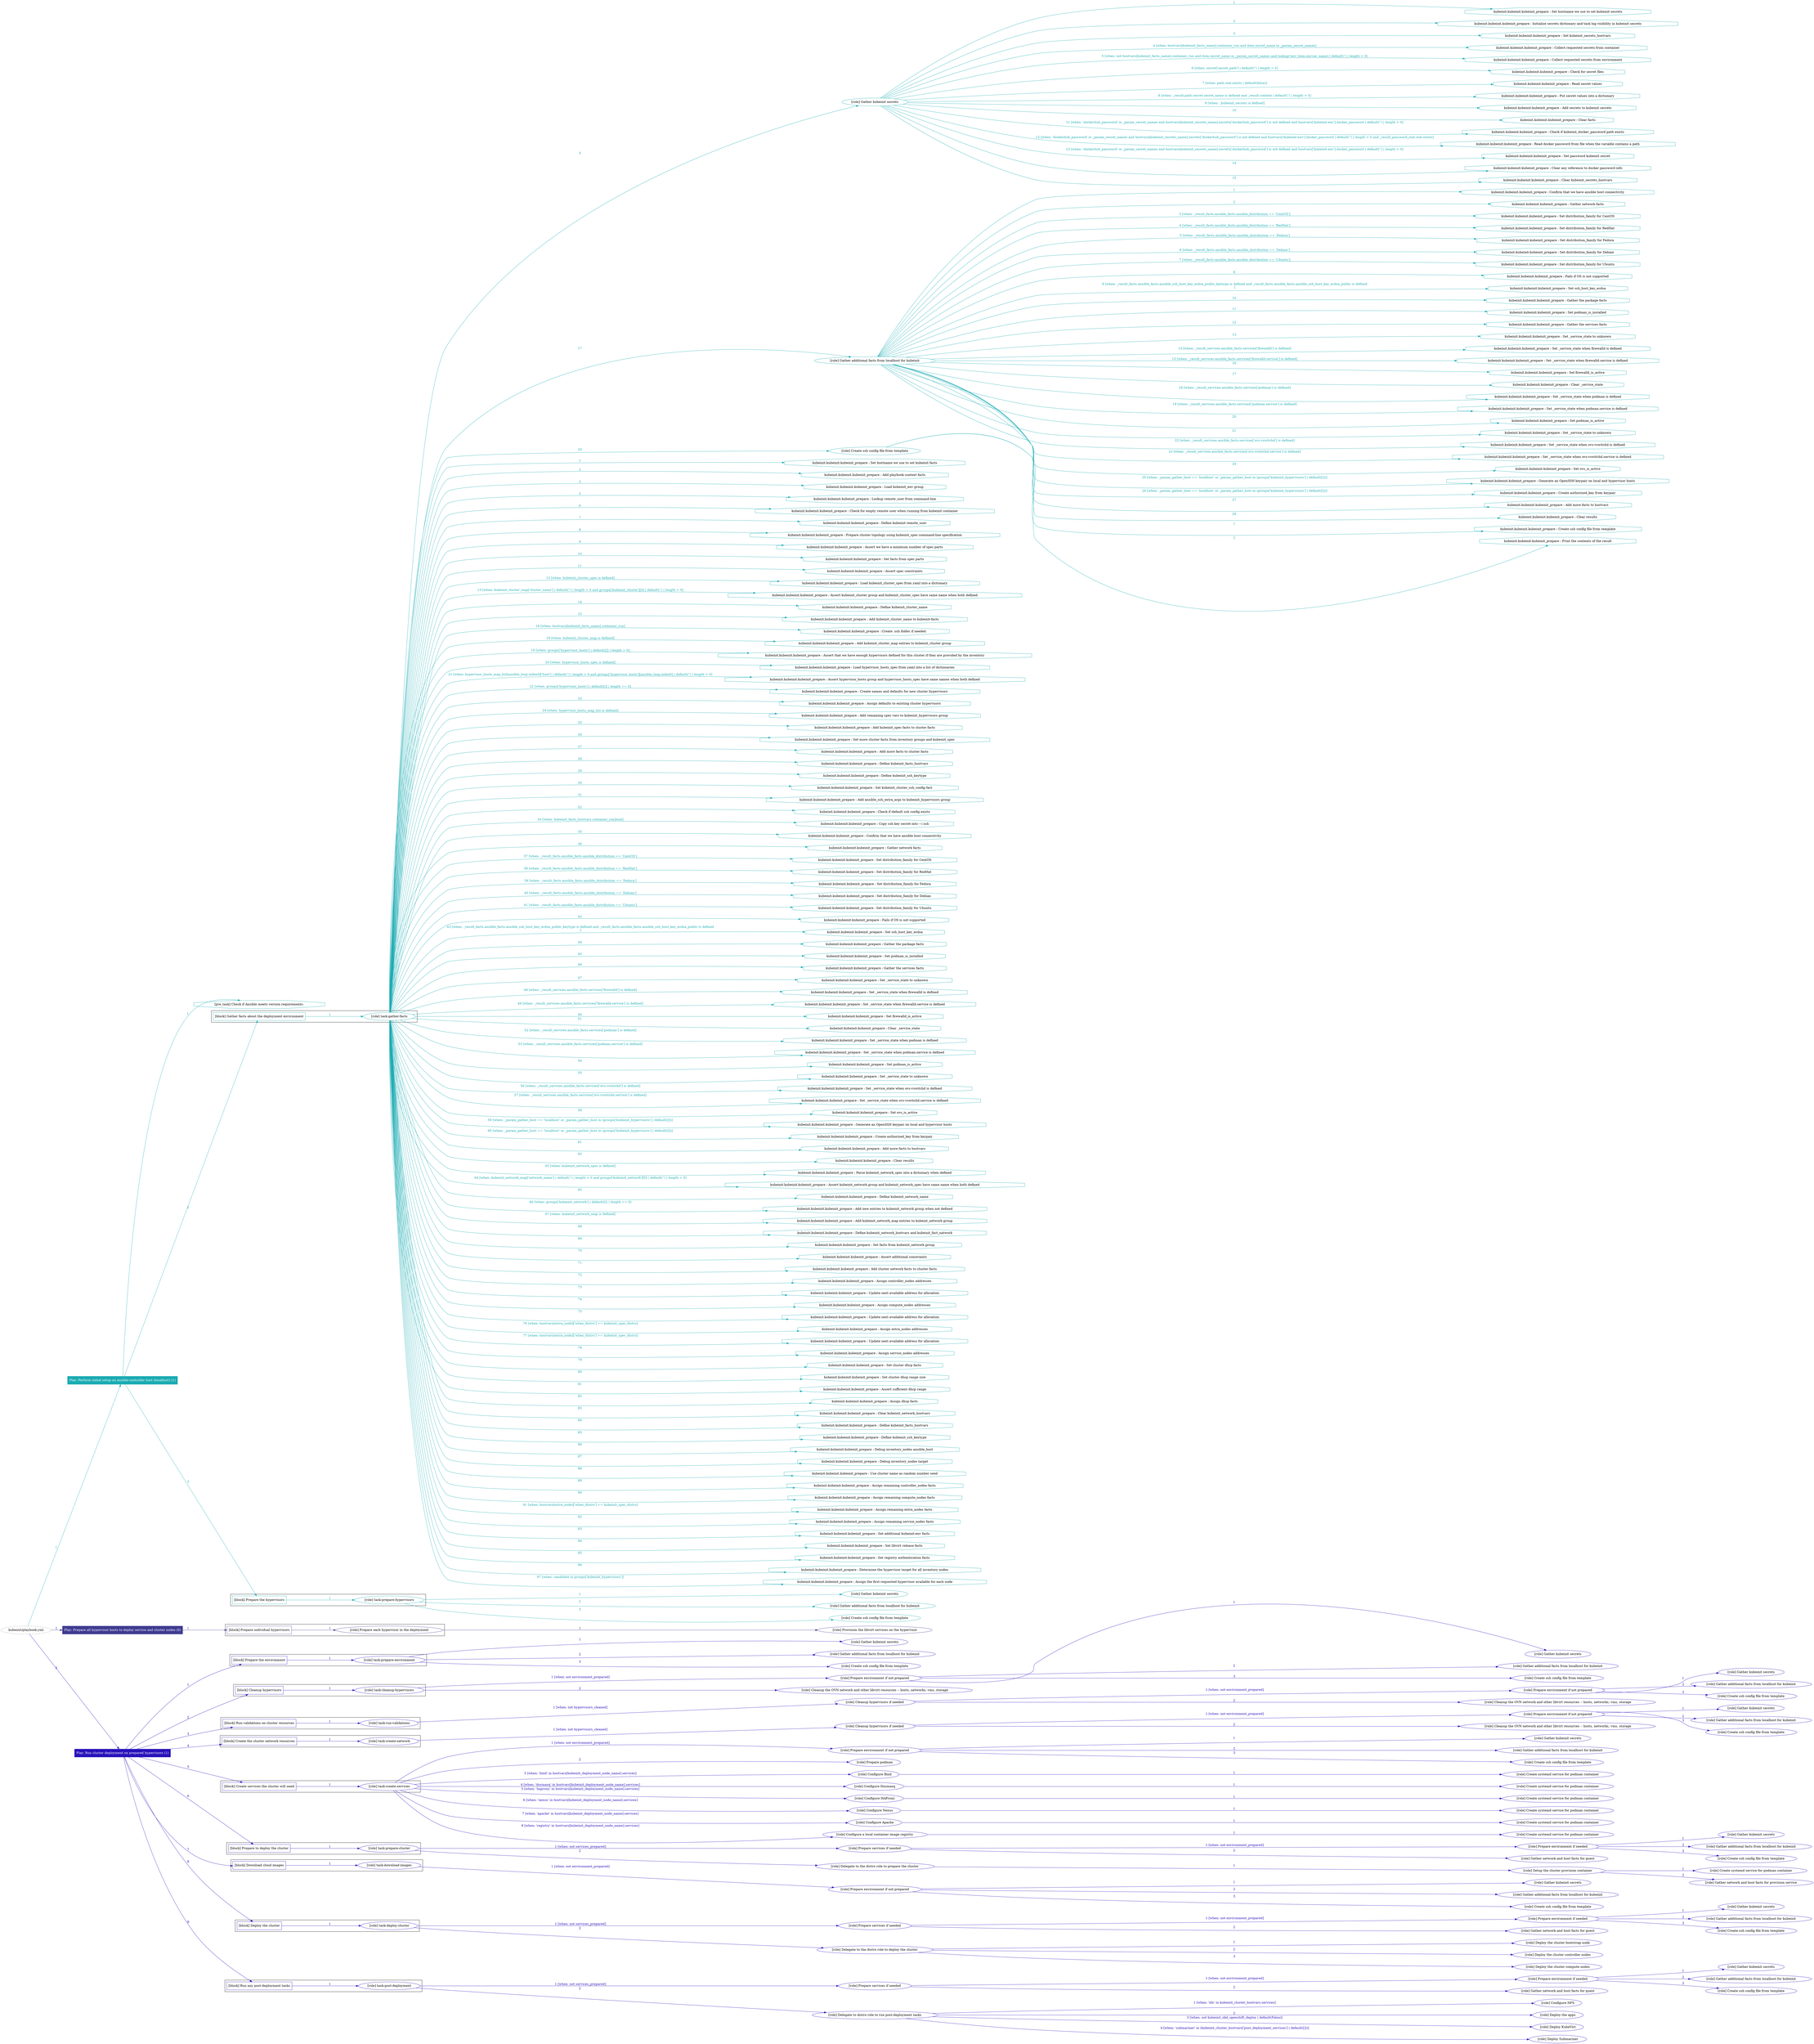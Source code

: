 digraph {
	graph [concentrate=true ordering=in rankdir=LR ratio=fill]
	edge [esep=5 sep=10]
	"kubeinit/playbook.yml" [URL="/home/runner/work/kubeinit/kubeinit/kubeinit/playbook.yml" id=playbook_9f254dc1 style=dotted]
	play_a330745c [label="Play: Perform initial setup on ansible-controller host (localhost) (1)" URL="/home/runner/work/kubeinit/kubeinit/kubeinit/playbook.yml" color="#1aabb2" fontcolor="#ffffff" id=play_a330745c shape=box style=filled tooltip=localhost]
	"kubeinit/playbook.yml" -> play_a330745c [label="1 " color="#1aabb2" fontcolor="#1aabb2" id=edge_72e23716 labeltooltip="1 " tooltip="1 "]
	subgraph "Gather kubeinit secrets" {
		role_4cb8f68c [label="[role] Gather kubeinit secrets" URL="/home/runner/.ansible/collections/ansible_collections/kubeinit/kubeinit/roles/kubeinit_prepare/tasks/gather_kubeinit_facts.yml" color="#1aabb2" id=role_4cb8f68c tooltip="Gather kubeinit secrets"]
		task_a5e46fb2 [label="kubeinit.kubeinit.kubeinit_prepare : Set hostname we use to set kubeinit secrets" URL="/home/runner/.ansible/collections/ansible_collections/kubeinit/kubeinit/roles/kubeinit_prepare/tasks/gather_kubeinit_secrets.yml" color="#1aabb2" id=task_a5e46fb2 shape=octagon tooltip="kubeinit.kubeinit.kubeinit_prepare : Set hostname we use to set kubeinit secrets"]
		role_4cb8f68c -> task_a5e46fb2 [label="1 " color="#1aabb2" fontcolor="#1aabb2" id=edge_5a0e89c2 labeltooltip="1 " tooltip="1 "]
		task_ed6f0d2d [label="kubeinit.kubeinit.kubeinit_prepare : Initialize secrets dictionary and task log visibility in kubeinit secrets" URL="/home/runner/.ansible/collections/ansible_collections/kubeinit/kubeinit/roles/kubeinit_prepare/tasks/gather_kubeinit_secrets.yml" color="#1aabb2" id=task_ed6f0d2d shape=octagon tooltip="kubeinit.kubeinit.kubeinit_prepare : Initialize secrets dictionary and task log visibility in kubeinit secrets"]
		role_4cb8f68c -> task_ed6f0d2d [label="2 " color="#1aabb2" fontcolor="#1aabb2" id=edge_eda0f291 labeltooltip="2 " tooltip="2 "]
		task_18ef54c1 [label="kubeinit.kubeinit.kubeinit_prepare : Set kubeinit_secrets_hostvars" URL="/home/runner/.ansible/collections/ansible_collections/kubeinit/kubeinit/roles/kubeinit_prepare/tasks/gather_kubeinit_secrets.yml" color="#1aabb2" id=task_18ef54c1 shape=octagon tooltip="kubeinit.kubeinit.kubeinit_prepare : Set kubeinit_secrets_hostvars"]
		role_4cb8f68c -> task_18ef54c1 [label="3 " color="#1aabb2" fontcolor="#1aabb2" id=edge_206f10ff labeltooltip="3 " tooltip="3 "]
		task_bf7edfb3 [label="kubeinit.kubeinit.kubeinit_prepare : Collect requested secrets from container" URL="/home/runner/.ansible/collections/ansible_collections/kubeinit/kubeinit/roles/kubeinit_prepare/tasks/gather_kubeinit_secrets.yml" color="#1aabb2" id=task_bf7edfb3 shape=octagon tooltip="kubeinit.kubeinit.kubeinit_prepare : Collect requested secrets from container"]
		role_4cb8f68c -> task_bf7edfb3 [label="4 [when: hostvars[kubeinit_facts_name].container_run and item.secret_name in _param_secret_names]" color="#1aabb2" fontcolor="#1aabb2" id=edge_d0c8d04f labeltooltip="4 [when: hostvars[kubeinit_facts_name].container_run and item.secret_name in _param_secret_names]" tooltip="4 [when: hostvars[kubeinit_facts_name].container_run and item.secret_name in _param_secret_names]"]
		task_db4958e7 [label="kubeinit.kubeinit.kubeinit_prepare : Collect requested secrets from environment" URL="/home/runner/.ansible/collections/ansible_collections/kubeinit/kubeinit/roles/kubeinit_prepare/tasks/gather_kubeinit_secrets.yml" color="#1aabb2" id=task_db4958e7 shape=octagon tooltip="kubeinit.kubeinit.kubeinit_prepare : Collect requested secrets from environment"]
		role_4cb8f68c -> task_db4958e7 [label="5 [when: not hostvars[kubeinit_facts_name].container_run and item.secret_name in _param_secret_names and lookup('env',item.envvar_name) | default('') | length > 0]" color="#1aabb2" fontcolor="#1aabb2" id=edge_ec66d75b labeltooltip="5 [when: not hostvars[kubeinit_facts_name].container_run and item.secret_name in _param_secret_names and lookup('env',item.envvar_name) | default('') | length > 0]" tooltip="5 [when: not hostvars[kubeinit_facts_name].container_run and item.secret_name in _param_secret_names and lookup('env',item.envvar_name) | default('') | length > 0]"]
		task_f4497dc3 [label="kubeinit.kubeinit.kubeinit_prepare : Check for secret files" URL="/home/runner/.ansible/collections/ansible_collections/kubeinit/kubeinit/roles/kubeinit_prepare/tasks/gather_kubeinit_secrets.yml" color="#1aabb2" id=task_f4497dc3 shape=octagon tooltip="kubeinit.kubeinit.kubeinit_prepare : Check for secret files"]
		role_4cb8f68c -> task_f4497dc3 [label="6 [when: secret['secret_path'] | default('') | length > 0]" color="#1aabb2" fontcolor="#1aabb2" id=edge_3f936011 labeltooltip="6 [when: secret['secret_path'] | default('') | length > 0]" tooltip="6 [when: secret['secret_path'] | default('') | length > 0]"]
		task_96060cff [label="kubeinit.kubeinit.kubeinit_prepare : Read secret values" URL="/home/runner/.ansible/collections/ansible_collections/kubeinit/kubeinit/roles/kubeinit_prepare/tasks/gather_kubeinit_secrets.yml" color="#1aabb2" id=task_96060cff shape=octagon tooltip="kubeinit.kubeinit.kubeinit_prepare : Read secret values"]
		role_4cb8f68c -> task_96060cff [label="7 [when: path.stat.exists | default(false)]" color="#1aabb2" fontcolor="#1aabb2" id=edge_59c2e853 labeltooltip="7 [when: path.stat.exists | default(false)]" tooltip="7 [when: path.stat.exists | default(false)]"]
		task_e302aab9 [label="kubeinit.kubeinit.kubeinit_prepare : Put secret values into a dictionary" URL="/home/runner/.ansible/collections/ansible_collections/kubeinit/kubeinit/roles/kubeinit_prepare/tasks/gather_kubeinit_secrets.yml" color="#1aabb2" id=task_e302aab9 shape=octagon tooltip="kubeinit.kubeinit.kubeinit_prepare : Put secret values into a dictionary"]
		role_4cb8f68c -> task_e302aab9 [label="8 [when: _result.path.secret.secret_name is defined and _result.content | default('') | length > 0]" color="#1aabb2" fontcolor="#1aabb2" id=edge_f3ad9cc9 labeltooltip="8 [when: _result.path.secret.secret_name is defined and _result.content | default('') | length > 0]" tooltip="8 [when: _result.path.secret.secret_name is defined and _result.content | default('') | length > 0]"]
		task_5a4ed3e5 [label="kubeinit.kubeinit.kubeinit_prepare : Add secrets to kubeinit secrets" URL="/home/runner/.ansible/collections/ansible_collections/kubeinit/kubeinit/roles/kubeinit_prepare/tasks/gather_kubeinit_secrets.yml" color="#1aabb2" id=task_5a4ed3e5 shape=octagon tooltip="kubeinit.kubeinit.kubeinit_prepare : Add secrets to kubeinit secrets"]
		role_4cb8f68c -> task_5a4ed3e5 [label="9 [when: _kubeinit_secrets is defined]" color="#1aabb2" fontcolor="#1aabb2" id=edge_7276bc59 labeltooltip="9 [when: _kubeinit_secrets is defined]" tooltip="9 [when: _kubeinit_secrets is defined]"]
		task_72089c6e [label="kubeinit.kubeinit.kubeinit_prepare : Clear facts" URL="/home/runner/.ansible/collections/ansible_collections/kubeinit/kubeinit/roles/kubeinit_prepare/tasks/gather_kubeinit_secrets.yml" color="#1aabb2" id=task_72089c6e shape=octagon tooltip="kubeinit.kubeinit.kubeinit_prepare : Clear facts"]
		role_4cb8f68c -> task_72089c6e [label="10 " color="#1aabb2" fontcolor="#1aabb2" id=edge_456c6f46 labeltooltip="10 " tooltip="10 "]
		task_538da1b9 [label="kubeinit.kubeinit.kubeinit_prepare : Check if kubeinit_docker_password path exists" URL="/home/runner/.ansible/collections/ansible_collections/kubeinit/kubeinit/roles/kubeinit_prepare/tasks/gather_kubeinit_secrets.yml" color="#1aabb2" id=task_538da1b9 shape=octagon tooltip="kubeinit.kubeinit.kubeinit_prepare : Check if kubeinit_docker_password path exists"]
		role_4cb8f68c -> task_538da1b9 [label="11 [when: 'dockerhub_password' in _param_secret_names and hostvars[kubeinit_secrets_name].secrets['dockerhub_password'] is not defined and hostvars['kubeinit-env'].docker_password | default('') | length > 0]" color="#1aabb2" fontcolor="#1aabb2" id=edge_a1051058 labeltooltip="11 [when: 'dockerhub_password' in _param_secret_names and hostvars[kubeinit_secrets_name].secrets['dockerhub_password'] is not defined and hostvars['kubeinit-env'].docker_password | default('') | length > 0]" tooltip="11 [when: 'dockerhub_password' in _param_secret_names and hostvars[kubeinit_secrets_name].secrets['dockerhub_password'] is not defined and hostvars['kubeinit-env'].docker_password | default('') | length > 0]"]
		task_061922a3 [label="kubeinit.kubeinit.kubeinit_prepare : Read docker password from file when the variable contains a path" URL="/home/runner/.ansible/collections/ansible_collections/kubeinit/kubeinit/roles/kubeinit_prepare/tasks/gather_kubeinit_secrets.yml" color="#1aabb2" id=task_061922a3 shape=octagon tooltip="kubeinit.kubeinit.kubeinit_prepare : Read docker password from file when the variable contains a path"]
		role_4cb8f68c -> task_061922a3 [label="12 [when: 'dockerhub_password' in _param_secret_names and hostvars[kubeinit_secrets_name].secrets['dockerhub_password'] is not defined and hostvars['kubeinit-env'].docker_password | default('') | length > 0 and _result_password_stat.stat.exists]" color="#1aabb2" fontcolor="#1aabb2" id=edge_96f2736f labeltooltip="12 [when: 'dockerhub_password' in _param_secret_names and hostvars[kubeinit_secrets_name].secrets['dockerhub_password'] is not defined and hostvars['kubeinit-env'].docker_password | default('') | length > 0 and _result_password_stat.stat.exists]" tooltip="12 [when: 'dockerhub_password' in _param_secret_names and hostvars[kubeinit_secrets_name].secrets['dockerhub_password'] is not defined and hostvars['kubeinit-env'].docker_password | default('') | length > 0 and _result_password_stat.stat.exists]"]
		task_8b785925 [label="kubeinit.kubeinit.kubeinit_prepare : Set password kubeinit secret" URL="/home/runner/.ansible/collections/ansible_collections/kubeinit/kubeinit/roles/kubeinit_prepare/tasks/gather_kubeinit_secrets.yml" color="#1aabb2" id=task_8b785925 shape=octagon tooltip="kubeinit.kubeinit.kubeinit_prepare : Set password kubeinit secret"]
		role_4cb8f68c -> task_8b785925 [label="13 [when: 'dockerhub_password' in _param_secret_names and hostvars[kubeinit_secrets_name].secrets['dockerhub_password'] is not defined and hostvars['kubeinit-env'].docker_password | default('') | length > 0]" color="#1aabb2" fontcolor="#1aabb2" id=edge_43454c72 labeltooltip="13 [when: 'dockerhub_password' in _param_secret_names and hostvars[kubeinit_secrets_name].secrets['dockerhub_password'] is not defined and hostvars['kubeinit-env'].docker_password | default('') | length > 0]" tooltip="13 [when: 'dockerhub_password' in _param_secret_names and hostvars[kubeinit_secrets_name].secrets['dockerhub_password'] is not defined and hostvars['kubeinit-env'].docker_password | default('') | length > 0]"]
		task_7a0e3304 [label="kubeinit.kubeinit.kubeinit_prepare : Clear any reference to docker password info" URL="/home/runner/.ansible/collections/ansible_collections/kubeinit/kubeinit/roles/kubeinit_prepare/tasks/gather_kubeinit_secrets.yml" color="#1aabb2" id=task_7a0e3304 shape=octagon tooltip="kubeinit.kubeinit.kubeinit_prepare : Clear any reference to docker password info"]
		role_4cb8f68c -> task_7a0e3304 [label="14 " color="#1aabb2" fontcolor="#1aabb2" id=edge_ec0d7473 labeltooltip="14 " tooltip="14 "]
		task_b099d5d7 [label="kubeinit.kubeinit.kubeinit_prepare : Clear kubeinit_secrets_hostvars" URL="/home/runner/.ansible/collections/ansible_collections/kubeinit/kubeinit/roles/kubeinit_prepare/tasks/gather_kubeinit_secrets.yml" color="#1aabb2" id=task_b099d5d7 shape=octagon tooltip="kubeinit.kubeinit.kubeinit_prepare : Clear kubeinit_secrets_hostvars"]
		role_4cb8f68c -> task_b099d5d7 [label="15 " color="#1aabb2" fontcolor="#1aabb2" id=edge_fcaea982 labeltooltip="15 " tooltip="15 "]
	}
	subgraph "Gather additional facts from localhost for kubeinit" {
		role_a0081681 [label="[role] Gather additional facts from localhost for kubeinit" URL="/home/runner/.ansible/collections/ansible_collections/kubeinit/kubeinit/roles/kubeinit_prepare/tasks/gather_kubeinit_facts.yml" color="#1aabb2" id=role_a0081681 tooltip="Gather additional facts from localhost for kubeinit"]
		task_78eb18f9 [label="kubeinit.kubeinit.kubeinit_prepare : Confirm that we have ansible host connectivity" URL="/home/runner/.ansible/collections/ansible_collections/kubeinit/kubeinit/roles/kubeinit_prepare/tasks/gather_host_facts.yml" color="#1aabb2" id=task_78eb18f9 shape=octagon tooltip="kubeinit.kubeinit.kubeinit_prepare : Confirm that we have ansible host connectivity"]
		role_a0081681 -> task_78eb18f9 [label="1 " color="#1aabb2" fontcolor="#1aabb2" id=edge_a3a414a5 labeltooltip="1 " tooltip="1 "]
		task_5f9582b8 [label="kubeinit.kubeinit.kubeinit_prepare : Gather network facts" URL="/home/runner/.ansible/collections/ansible_collections/kubeinit/kubeinit/roles/kubeinit_prepare/tasks/gather_host_facts.yml" color="#1aabb2" id=task_5f9582b8 shape=octagon tooltip="kubeinit.kubeinit.kubeinit_prepare : Gather network facts"]
		role_a0081681 -> task_5f9582b8 [label="2 " color="#1aabb2" fontcolor="#1aabb2" id=edge_7f89c5ea labeltooltip="2 " tooltip="2 "]
		task_a169c8ef [label="kubeinit.kubeinit.kubeinit_prepare : Set distribution_family for CentOS" URL="/home/runner/.ansible/collections/ansible_collections/kubeinit/kubeinit/roles/kubeinit_prepare/tasks/gather_host_facts.yml" color="#1aabb2" id=task_a169c8ef shape=octagon tooltip="kubeinit.kubeinit.kubeinit_prepare : Set distribution_family for CentOS"]
		role_a0081681 -> task_a169c8ef [label="3 [when: _result_facts.ansible_facts.ansible_distribution == 'CentOS']" color="#1aabb2" fontcolor="#1aabb2" id=edge_f69e966a labeltooltip="3 [when: _result_facts.ansible_facts.ansible_distribution == 'CentOS']" tooltip="3 [when: _result_facts.ansible_facts.ansible_distribution == 'CentOS']"]
		task_29a94653 [label="kubeinit.kubeinit.kubeinit_prepare : Set distribution_family for RedHat" URL="/home/runner/.ansible/collections/ansible_collections/kubeinit/kubeinit/roles/kubeinit_prepare/tasks/gather_host_facts.yml" color="#1aabb2" id=task_29a94653 shape=octagon tooltip="kubeinit.kubeinit.kubeinit_prepare : Set distribution_family for RedHat"]
		role_a0081681 -> task_29a94653 [label="4 [when: _result_facts.ansible_facts.ansible_distribution == 'RedHat']" color="#1aabb2" fontcolor="#1aabb2" id=edge_4e265ae4 labeltooltip="4 [when: _result_facts.ansible_facts.ansible_distribution == 'RedHat']" tooltip="4 [when: _result_facts.ansible_facts.ansible_distribution == 'RedHat']"]
		task_de42dd39 [label="kubeinit.kubeinit.kubeinit_prepare : Set distribution_family for Fedora" URL="/home/runner/.ansible/collections/ansible_collections/kubeinit/kubeinit/roles/kubeinit_prepare/tasks/gather_host_facts.yml" color="#1aabb2" id=task_de42dd39 shape=octagon tooltip="kubeinit.kubeinit.kubeinit_prepare : Set distribution_family for Fedora"]
		role_a0081681 -> task_de42dd39 [label="5 [when: _result_facts.ansible_facts.ansible_distribution == 'Fedora']" color="#1aabb2" fontcolor="#1aabb2" id=edge_10954629 labeltooltip="5 [when: _result_facts.ansible_facts.ansible_distribution == 'Fedora']" tooltip="5 [when: _result_facts.ansible_facts.ansible_distribution == 'Fedora']"]
		task_088dfa85 [label="kubeinit.kubeinit.kubeinit_prepare : Set distribution_family for Debian" URL="/home/runner/.ansible/collections/ansible_collections/kubeinit/kubeinit/roles/kubeinit_prepare/tasks/gather_host_facts.yml" color="#1aabb2" id=task_088dfa85 shape=octagon tooltip="kubeinit.kubeinit.kubeinit_prepare : Set distribution_family for Debian"]
		role_a0081681 -> task_088dfa85 [label="6 [when: _result_facts.ansible_facts.ansible_distribution == 'Debian']" color="#1aabb2" fontcolor="#1aabb2" id=edge_a8b005fe labeltooltip="6 [when: _result_facts.ansible_facts.ansible_distribution == 'Debian']" tooltip="6 [when: _result_facts.ansible_facts.ansible_distribution == 'Debian']"]
		task_255a3256 [label="kubeinit.kubeinit.kubeinit_prepare : Set distribution_family for Ubuntu" URL="/home/runner/.ansible/collections/ansible_collections/kubeinit/kubeinit/roles/kubeinit_prepare/tasks/gather_host_facts.yml" color="#1aabb2" id=task_255a3256 shape=octagon tooltip="kubeinit.kubeinit.kubeinit_prepare : Set distribution_family for Ubuntu"]
		role_a0081681 -> task_255a3256 [label="7 [when: _result_facts.ansible_facts.ansible_distribution == 'Ubuntu']" color="#1aabb2" fontcolor="#1aabb2" id=edge_60df3dd3 labeltooltip="7 [when: _result_facts.ansible_facts.ansible_distribution == 'Ubuntu']" tooltip="7 [when: _result_facts.ansible_facts.ansible_distribution == 'Ubuntu']"]
		task_92778be6 [label="kubeinit.kubeinit.kubeinit_prepare : Fails if OS is not supported" URL="/home/runner/.ansible/collections/ansible_collections/kubeinit/kubeinit/roles/kubeinit_prepare/tasks/gather_host_facts.yml" color="#1aabb2" id=task_92778be6 shape=octagon tooltip="kubeinit.kubeinit.kubeinit_prepare : Fails if OS is not supported"]
		role_a0081681 -> task_92778be6 [label="8 " color="#1aabb2" fontcolor="#1aabb2" id=edge_38fe7fb1 labeltooltip="8 " tooltip="8 "]
		task_12cc8c61 [label="kubeinit.kubeinit.kubeinit_prepare : Set ssh_host_key_ecdsa" URL="/home/runner/.ansible/collections/ansible_collections/kubeinit/kubeinit/roles/kubeinit_prepare/tasks/gather_host_facts.yml" color="#1aabb2" id=task_12cc8c61 shape=octagon tooltip="kubeinit.kubeinit.kubeinit_prepare : Set ssh_host_key_ecdsa"]
		role_a0081681 -> task_12cc8c61 [label="9 [when: _result_facts.ansible_facts.ansible_ssh_host_key_ecdsa_public_keytype is defined and _result_facts.ansible_facts.ansible_ssh_host_key_ecdsa_public is defined
]" color="#1aabb2" fontcolor="#1aabb2" id=edge_bafddeee labeltooltip="9 [when: _result_facts.ansible_facts.ansible_ssh_host_key_ecdsa_public_keytype is defined and _result_facts.ansible_facts.ansible_ssh_host_key_ecdsa_public is defined
]" tooltip="9 [when: _result_facts.ansible_facts.ansible_ssh_host_key_ecdsa_public_keytype is defined and _result_facts.ansible_facts.ansible_ssh_host_key_ecdsa_public is defined
]"]
		task_79ba4087 [label="kubeinit.kubeinit.kubeinit_prepare : Gather the package facts" URL="/home/runner/.ansible/collections/ansible_collections/kubeinit/kubeinit/roles/kubeinit_prepare/tasks/gather_host_facts.yml" color="#1aabb2" id=task_79ba4087 shape=octagon tooltip="kubeinit.kubeinit.kubeinit_prepare : Gather the package facts"]
		role_a0081681 -> task_79ba4087 [label="10 " color="#1aabb2" fontcolor="#1aabb2" id=edge_a6bbeaaf labeltooltip="10 " tooltip="10 "]
		task_f2bc1490 [label="kubeinit.kubeinit.kubeinit_prepare : Set podman_is_installed" URL="/home/runner/.ansible/collections/ansible_collections/kubeinit/kubeinit/roles/kubeinit_prepare/tasks/gather_host_facts.yml" color="#1aabb2" id=task_f2bc1490 shape=octagon tooltip="kubeinit.kubeinit.kubeinit_prepare : Set podman_is_installed"]
		role_a0081681 -> task_f2bc1490 [label="11 " color="#1aabb2" fontcolor="#1aabb2" id=edge_e36b8aea labeltooltip="11 " tooltip="11 "]
		task_0e1827cc [label="kubeinit.kubeinit.kubeinit_prepare : Gather the services facts" URL="/home/runner/.ansible/collections/ansible_collections/kubeinit/kubeinit/roles/kubeinit_prepare/tasks/gather_host_facts.yml" color="#1aabb2" id=task_0e1827cc shape=octagon tooltip="kubeinit.kubeinit.kubeinit_prepare : Gather the services facts"]
		role_a0081681 -> task_0e1827cc [label="12 " color="#1aabb2" fontcolor="#1aabb2" id=edge_d531ac6a labeltooltip="12 " tooltip="12 "]
		task_22052da1 [label="kubeinit.kubeinit.kubeinit_prepare : Set _service_state to unknown" URL="/home/runner/.ansible/collections/ansible_collections/kubeinit/kubeinit/roles/kubeinit_prepare/tasks/gather_host_facts.yml" color="#1aabb2" id=task_22052da1 shape=octagon tooltip="kubeinit.kubeinit.kubeinit_prepare : Set _service_state to unknown"]
		role_a0081681 -> task_22052da1 [label="13 " color="#1aabb2" fontcolor="#1aabb2" id=edge_8e336547 labeltooltip="13 " tooltip="13 "]
		task_fb1077fc [label="kubeinit.kubeinit.kubeinit_prepare : Set _service_state when firewalld is defined" URL="/home/runner/.ansible/collections/ansible_collections/kubeinit/kubeinit/roles/kubeinit_prepare/tasks/gather_host_facts.yml" color="#1aabb2" id=task_fb1077fc shape=octagon tooltip="kubeinit.kubeinit.kubeinit_prepare : Set _service_state when firewalld is defined"]
		role_a0081681 -> task_fb1077fc [label="14 [when: _result_services.ansible_facts.services['firewalld'] is defined]" color="#1aabb2" fontcolor="#1aabb2" id=edge_964173d2 labeltooltip="14 [when: _result_services.ansible_facts.services['firewalld'] is defined]" tooltip="14 [when: _result_services.ansible_facts.services['firewalld'] is defined]"]
		task_f6c4b9a3 [label="kubeinit.kubeinit.kubeinit_prepare : Set _service_state when firewalld.service is defined" URL="/home/runner/.ansible/collections/ansible_collections/kubeinit/kubeinit/roles/kubeinit_prepare/tasks/gather_host_facts.yml" color="#1aabb2" id=task_f6c4b9a3 shape=octagon tooltip="kubeinit.kubeinit.kubeinit_prepare : Set _service_state when firewalld.service is defined"]
		role_a0081681 -> task_f6c4b9a3 [label="15 [when: _result_services.ansible_facts.services['firewalld.service'] is defined]" color="#1aabb2" fontcolor="#1aabb2" id=edge_4d6938c9 labeltooltip="15 [when: _result_services.ansible_facts.services['firewalld.service'] is defined]" tooltip="15 [when: _result_services.ansible_facts.services['firewalld.service'] is defined]"]
		task_ae9f2871 [label="kubeinit.kubeinit.kubeinit_prepare : Set firewalld_is_active" URL="/home/runner/.ansible/collections/ansible_collections/kubeinit/kubeinit/roles/kubeinit_prepare/tasks/gather_host_facts.yml" color="#1aabb2" id=task_ae9f2871 shape=octagon tooltip="kubeinit.kubeinit.kubeinit_prepare : Set firewalld_is_active"]
		role_a0081681 -> task_ae9f2871 [label="16 " color="#1aabb2" fontcolor="#1aabb2" id=edge_51f9a03c labeltooltip="16 " tooltip="16 "]
		task_75a8e2c4 [label="kubeinit.kubeinit.kubeinit_prepare : Clear _service_state" URL="/home/runner/.ansible/collections/ansible_collections/kubeinit/kubeinit/roles/kubeinit_prepare/tasks/gather_host_facts.yml" color="#1aabb2" id=task_75a8e2c4 shape=octagon tooltip="kubeinit.kubeinit.kubeinit_prepare : Clear _service_state"]
		role_a0081681 -> task_75a8e2c4 [label="17 " color="#1aabb2" fontcolor="#1aabb2" id=edge_78cd7d97 labeltooltip="17 " tooltip="17 "]
		task_b93ece44 [label="kubeinit.kubeinit.kubeinit_prepare : Set _service_state when podman is defined" URL="/home/runner/.ansible/collections/ansible_collections/kubeinit/kubeinit/roles/kubeinit_prepare/tasks/gather_host_facts.yml" color="#1aabb2" id=task_b93ece44 shape=octagon tooltip="kubeinit.kubeinit.kubeinit_prepare : Set _service_state when podman is defined"]
		role_a0081681 -> task_b93ece44 [label="18 [when: _result_services.ansible_facts.services['podman'] is defined]" color="#1aabb2" fontcolor="#1aabb2" id=edge_f6dd2a50 labeltooltip="18 [when: _result_services.ansible_facts.services['podman'] is defined]" tooltip="18 [when: _result_services.ansible_facts.services['podman'] is defined]"]
		task_cf040e6e [label="kubeinit.kubeinit.kubeinit_prepare : Set _service_state when podman.service is defined" URL="/home/runner/.ansible/collections/ansible_collections/kubeinit/kubeinit/roles/kubeinit_prepare/tasks/gather_host_facts.yml" color="#1aabb2" id=task_cf040e6e shape=octagon tooltip="kubeinit.kubeinit.kubeinit_prepare : Set _service_state when podman.service is defined"]
		role_a0081681 -> task_cf040e6e [label="19 [when: _result_services.ansible_facts.services['podman.service'] is defined]" color="#1aabb2" fontcolor="#1aabb2" id=edge_1344d733 labeltooltip="19 [when: _result_services.ansible_facts.services['podman.service'] is defined]" tooltip="19 [when: _result_services.ansible_facts.services['podman.service'] is defined]"]
		task_6c38c997 [label="kubeinit.kubeinit.kubeinit_prepare : Set podman_is_active" URL="/home/runner/.ansible/collections/ansible_collections/kubeinit/kubeinit/roles/kubeinit_prepare/tasks/gather_host_facts.yml" color="#1aabb2" id=task_6c38c997 shape=octagon tooltip="kubeinit.kubeinit.kubeinit_prepare : Set podman_is_active"]
		role_a0081681 -> task_6c38c997 [label="20 " color="#1aabb2" fontcolor="#1aabb2" id=edge_31dec2de labeltooltip="20 " tooltip="20 "]
		task_9ca1745d [label="kubeinit.kubeinit.kubeinit_prepare : Set _service_state to unknown" URL="/home/runner/.ansible/collections/ansible_collections/kubeinit/kubeinit/roles/kubeinit_prepare/tasks/gather_host_facts.yml" color="#1aabb2" id=task_9ca1745d shape=octagon tooltip="kubeinit.kubeinit.kubeinit_prepare : Set _service_state to unknown"]
		role_a0081681 -> task_9ca1745d [label="21 " color="#1aabb2" fontcolor="#1aabb2" id=edge_31aedfd4 labeltooltip="21 " tooltip="21 "]
		task_8db0f255 [label="kubeinit.kubeinit.kubeinit_prepare : Set _service_state when ovs-vswitchd is defined" URL="/home/runner/.ansible/collections/ansible_collections/kubeinit/kubeinit/roles/kubeinit_prepare/tasks/gather_host_facts.yml" color="#1aabb2" id=task_8db0f255 shape=octagon tooltip="kubeinit.kubeinit.kubeinit_prepare : Set _service_state when ovs-vswitchd is defined"]
		role_a0081681 -> task_8db0f255 [label="22 [when: _result_services.ansible_facts.services['ovs-vswitchd'] is defined]" color="#1aabb2" fontcolor="#1aabb2" id=edge_b86bad1c labeltooltip="22 [when: _result_services.ansible_facts.services['ovs-vswitchd'] is defined]" tooltip="22 [when: _result_services.ansible_facts.services['ovs-vswitchd'] is defined]"]
		task_b74f7100 [label="kubeinit.kubeinit.kubeinit_prepare : Set _service_state when ovs-vswitchd.service is defined" URL="/home/runner/.ansible/collections/ansible_collections/kubeinit/kubeinit/roles/kubeinit_prepare/tasks/gather_host_facts.yml" color="#1aabb2" id=task_b74f7100 shape=octagon tooltip="kubeinit.kubeinit.kubeinit_prepare : Set _service_state when ovs-vswitchd.service is defined"]
		role_a0081681 -> task_b74f7100 [label="23 [when: _result_services.ansible_facts.services['ovs-vswitchd.service'] is defined]" color="#1aabb2" fontcolor="#1aabb2" id=edge_321c298a labeltooltip="23 [when: _result_services.ansible_facts.services['ovs-vswitchd.service'] is defined]" tooltip="23 [when: _result_services.ansible_facts.services['ovs-vswitchd.service'] is defined]"]
		task_a645bfb5 [label="kubeinit.kubeinit.kubeinit_prepare : Set ovs_is_active" URL="/home/runner/.ansible/collections/ansible_collections/kubeinit/kubeinit/roles/kubeinit_prepare/tasks/gather_host_facts.yml" color="#1aabb2" id=task_a645bfb5 shape=octagon tooltip="kubeinit.kubeinit.kubeinit_prepare : Set ovs_is_active"]
		role_a0081681 -> task_a645bfb5 [label="24 " color="#1aabb2" fontcolor="#1aabb2" id=edge_259980a3 labeltooltip="24 " tooltip="24 "]
		task_2df706b9 [label="kubeinit.kubeinit.kubeinit_prepare : Generate an OpenSSH keypair on local and hypervisor hosts" URL="/home/runner/.ansible/collections/ansible_collections/kubeinit/kubeinit/roles/kubeinit_prepare/tasks/gather_host_facts.yml" color="#1aabb2" id=task_2df706b9 shape=octagon tooltip="kubeinit.kubeinit.kubeinit_prepare : Generate an OpenSSH keypair on local and hypervisor hosts"]
		role_a0081681 -> task_2df706b9 [label="25 [when: _param_gather_host == 'localhost' or _param_gather_host in (groups['kubeinit_hypervisors'] | default([]))]" color="#1aabb2" fontcolor="#1aabb2" id=edge_7361404a labeltooltip="25 [when: _param_gather_host == 'localhost' or _param_gather_host in (groups['kubeinit_hypervisors'] | default([]))]" tooltip="25 [when: _param_gather_host == 'localhost' or _param_gather_host in (groups['kubeinit_hypervisors'] | default([]))]"]
		task_a8d539ba [label="kubeinit.kubeinit.kubeinit_prepare : Create authorized_key from keypair" URL="/home/runner/.ansible/collections/ansible_collections/kubeinit/kubeinit/roles/kubeinit_prepare/tasks/gather_host_facts.yml" color="#1aabb2" id=task_a8d539ba shape=octagon tooltip="kubeinit.kubeinit.kubeinit_prepare : Create authorized_key from keypair"]
		role_a0081681 -> task_a8d539ba [label="26 [when: _param_gather_host == 'localhost' or _param_gather_host in (groups['kubeinit_hypervisors'] | default([]))]" color="#1aabb2" fontcolor="#1aabb2" id=edge_0c3c307b labeltooltip="26 [when: _param_gather_host == 'localhost' or _param_gather_host in (groups['kubeinit_hypervisors'] | default([]))]" tooltip="26 [when: _param_gather_host == 'localhost' or _param_gather_host in (groups['kubeinit_hypervisors'] | default([]))]"]
		task_6d1af95f [label="kubeinit.kubeinit.kubeinit_prepare : Add more facts to hostvars" URL="/home/runner/.ansible/collections/ansible_collections/kubeinit/kubeinit/roles/kubeinit_prepare/tasks/gather_host_facts.yml" color="#1aabb2" id=task_6d1af95f shape=octagon tooltip="kubeinit.kubeinit.kubeinit_prepare : Add more facts to hostvars"]
		role_a0081681 -> task_6d1af95f [label="27 " color="#1aabb2" fontcolor="#1aabb2" id=edge_63685cbb labeltooltip="27 " tooltip="27 "]
		task_52d00d2b [label="kubeinit.kubeinit.kubeinit_prepare : Clear results" URL="/home/runner/.ansible/collections/ansible_collections/kubeinit/kubeinit/roles/kubeinit_prepare/tasks/gather_host_facts.yml" color="#1aabb2" id=task_52d00d2b shape=octagon tooltip="kubeinit.kubeinit.kubeinit_prepare : Clear results"]
		role_a0081681 -> task_52d00d2b [label="28 " color="#1aabb2" fontcolor="#1aabb2" id=edge_bcd50026 labeltooltip="28 " tooltip="28 "]
	}
	subgraph "Create ssh config file from template" {
		role_d9e2b915 [label="[role] Create ssh config file from template" URL="/home/runner/.ansible/collections/ansible_collections/kubeinit/kubeinit/roles/kubeinit_prepare/tasks/gather_kubeinit_facts.yml" color="#1aabb2" id=role_d9e2b915 tooltip="Create ssh config file from template"]
		task_e966b927 [label="kubeinit.kubeinit.kubeinit_prepare : Create ssh config file from template" URL="/home/runner/.ansible/collections/ansible_collections/kubeinit/kubeinit/roles/kubeinit_prepare/tasks/create_host_ssh_config.yml" color="#1aabb2" id=task_e966b927 shape=octagon tooltip="kubeinit.kubeinit.kubeinit_prepare : Create ssh config file from template"]
		role_d9e2b915 -> task_e966b927 [label="1 " color="#1aabb2" fontcolor="#1aabb2" id=edge_66f52c06 labeltooltip="1 " tooltip="1 "]
		task_a5a4eb18 [label="kubeinit.kubeinit.kubeinit_prepare : Print the contents of the result" URL="/home/runner/.ansible/collections/ansible_collections/kubeinit/kubeinit/roles/kubeinit_prepare/tasks/create_host_ssh_config.yml" color="#1aabb2" id=task_a5a4eb18 shape=octagon tooltip="kubeinit.kubeinit.kubeinit_prepare : Print the contents of the result"]
		role_d9e2b915 -> task_a5a4eb18 [label="2 " color="#1aabb2" fontcolor="#1aabb2" id=edge_77418696 labeltooltip="2 " tooltip="2 "]
	}
	subgraph "task-gather-facts" {
		role_ed834eec [label="[role] task-gather-facts" URL="/home/runner/work/kubeinit/kubeinit/kubeinit/playbook.yml" color="#1aabb2" id=role_ed834eec tooltip="task-gather-facts"]
		task_64672274 [label="kubeinit.kubeinit.kubeinit_prepare : Set hostname we use to set kubeinit facts" URL="/home/runner/.ansible/collections/ansible_collections/kubeinit/kubeinit/roles/kubeinit_prepare/tasks/gather_kubeinit_facts.yml" color="#1aabb2" id=task_64672274 shape=octagon tooltip="kubeinit.kubeinit.kubeinit_prepare : Set hostname we use to set kubeinit facts"]
		role_ed834eec -> task_64672274 [label="1 " color="#1aabb2" fontcolor="#1aabb2" id=edge_4e6d0cc0 labeltooltip="1 " tooltip="1 "]
		task_1e39aefc [label="kubeinit.kubeinit.kubeinit_prepare : Add playbook context facts" URL="/home/runner/.ansible/collections/ansible_collections/kubeinit/kubeinit/roles/kubeinit_prepare/tasks/gather_kubeinit_facts.yml" color="#1aabb2" id=task_1e39aefc shape=octagon tooltip="kubeinit.kubeinit.kubeinit_prepare : Add playbook context facts"]
		role_ed834eec -> task_1e39aefc [label="2 " color="#1aabb2" fontcolor="#1aabb2" id=edge_6dfe9b6b labeltooltip="2 " tooltip="2 "]
		task_2ab471a7 [label="kubeinit.kubeinit.kubeinit_prepare : Load kubeinit_env group" URL="/home/runner/.ansible/collections/ansible_collections/kubeinit/kubeinit/roles/kubeinit_prepare/tasks/gather_kubeinit_facts.yml" color="#1aabb2" id=task_2ab471a7 shape=octagon tooltip="kubeinit.kubeinit.kubeinit_prepare : Load kubeinit_env group"]
		role_ed834eec -> task_2ab471a7 [label="3 " color="#1aabb2" fontcolor="#1aabb2" id=edge_ae82dc0b labeltooltip="3 " tooltip="3 "]
		role_ed834eec -> role_4cb8f68c [label="4 " color="#1aabb2" fontcolor="#1aabb2" id=edge_3fb2508c labeltooltip="4 " tooltip="4 "]
		task_f1fc6481 [label="kubeinit.kubeinit.kubeinit_prepare : Lookup remote_user from command-line" URL="/home/runner/.ansible/collections/ansible_collections/kubeinit/kubeinit/roles/kubeinit_prepare/tasks/gather_kubeinit_facts.yml" color="#1aabb2" id=task_f1fc6481 shape=octagon tooltip="kubeinit.kubeinit.kubeinit_prepare : Lookup remote_user from command-line"]
		role_ed834eec -> task_f1fc6481 [label="5 " color="#1aabb2" fontcolor="#1aabb2" id=edge_cc7ef5ba labeltooltip="5 " tooltip="5 "]
		task_7eec34ac [label="kubeinit.kubeinit.kubeinit_prepare : Check for empty remote user when running from kubeinit container" URL="/home/runner/.ansible/collections/ansible_collections/kubeinit/kubeinit/roles/kubeinit_prepare/tasks/gather_kubeinit_facts.yml" color="#1aabb2" id=task_7eec34ac shape=octagon tooltip="kubeinit.kubeinit.kubeinit_prepare : Check for empty remote user when running from kubeinit container"]
		role_ed834eec -> task_7eec34ac [label="6 " color="#1aabb2" fontcolor="#1aabb2" id=edge_30f7486c labeltooltip="6 " tooltip="6 "]
		task_120440fc [label="kubeinit.kubeinit.kubeinit_prepare : Define kubeinit remote_user" URL="/home/runner/.ansible/collections/ansible_collections/kubeinit/kubeinit/roles/kubeinit_prepare/tasks/gather_kubeinit_facts.yml" color="#1aabb2" id=task_120440fc shape=octagon tooltip="kubeinit.kubeinit.kubeinit_prepare : Define kubeinit remote_user"]
		role_ed834eec -> task_120440fc [label="7 " color="#1aabb2" fontcolor="#1aabb2" id=edge_16f602e9 labeltooltip="7 " tooltip="7 "]
		task_ef21870c [label="kubeinit.kubeinit.kubeinit_prepare : Prepare cluster topology using kubeinit_spec command-line specification" URL="/home/runner/.ansible/collections/ansible_collections/kubeinit/kubeinit/roles/kubeinit_prepare/tasks/gather_kubeinit_facts.yml" color="#1aabb2" id=task_ef21870c shape=octagon tooltip="kubeinit.kubeinit.kubeinit_prepare : Prepare cluster topology using kubeinit_spec command-line specification"]
		role_ed834eec -> task_ef21870c [label="8 " color="#1aabb2" fontcolor="#1aabb2" id=edge_37abb01a labeltooltip="8 " tooltip="8 "]
		task_1e018f15 [label="kubeinit.kubeinit.kubeinit_prepare : Assert we have a minimum number of spec parts" URL="/home/runner/.ansible/collections/ansible_collections/kubeinit/kubeinit/roles/kubeinit_prepare/tasks/gather_kubeinit_facts.yml" color="#1aabb2" id=task_1e018f15 shape=octagon tooltip="kubeinit.kubeinit.kubeinit_prepare : Assert we have a minimum number of spec parts"]
		role_ed834eec -> task_1e018f15 [label="9 " color="#1aabb2" fontcolor="#1aabb2" id=edge_2a64b60f labeltooltip="9 " tooltip="9 "]
		task_6ce61ae2 [label="kubeinit.kubeinit.kubeinit_prepare : Set facts from spec parts" URL="/home/runner/.ansible/collections/ansible_collections/kubeinit/kubeinit/roles/kubeinit_prepare/tasks/gather_kubeinit_facts.yml" color="#1aabb2" id=task_6ce61ae2 shape=octagon tooltip="kubeinit.kubeinit.kubeinit_prepare : Set facts from spec parts"]
		role_ed834eec -> task_6ce61ae2 [label="10 " color="#1aabb2" fontcolor="#1aabb2" id=edge_7f8d3762 labeltooltip="10 " tooltip="10 "]
		task_07ca48bb [label="kubeinit.kubeinit.kubeinit_prepare : Assert spec constraints" URL="/home/runner/.ansible/collections/ansible_collections/kubeinit/kubeinit/roles/kubeinit_prepare/tasks/gather_kubeinit_facts.yml" color="#1aabb2" id=task_07ca48bb shape=octagon tooltip="kubeinit.kubeinit.kubeinit_prepare : Assert spec constraints"]
		role_ed834eec -> task_07ca48bb [label="11 " color="#1aabb2" fontcolor="#1aabb2" id=edge_d3398033 labeltooltip="11 " tooltip="11 "]
		task_934e05de [label="kubeinit.kubeinit.kubeinit_prepare : Load kubeinit_cluster_spec from yaml into a dictionary" URL="/home/runner/.ansible/collections/ansible_collections/kubeinit/kubeinit/roles/kubeinit_prepare/tasks/gather_kubeinit_facts.yml" color="#1aabb2" id=task_934e05de shape=octagon tooltip="kubeinit.kubeinit.kubeinit_prepare : Load kubeinit_cluster_spec from yaml into a dictionary"]
		role_ed834eec -> task_934e05de [label="12 [when: kubeinit_cluster_spec is defined]" color="#1aabb2" fontcolor="#1aabb2" id=edge_f19e9b88 labeltooltip="12 [when: kubeinit_cluster_spec is defined]" tooltip="12 [when: kubeinit_cluster_spec is defined]"]
		task_a934ca1c [label="kubeinit.kubeinit.kubeinit_prepare : Assert kubeinit_cluster group and kubeinit_cluster_spec have same name when both defined" URL="/home/runner/.ansible/collections/ansible_collections/kubeinit/kubeinit/roles/kubeinit_prepare/tasks/gather_kubeinit_facts.yml" color="#1aabb2" id=task_a934ca1c shape=octagon tooltip="kubeinit.kubeinit.kubeinit_prepare : Assert kubeinit_cluster group and kubeinit_cluster_spec have same name when both defined"]
		role_ed834eec -> task_a934ca1c [label="13 [when: kubeinit_cluster_map['cluster_name'] | default('') | length > 0 and groups['kubeinit_cluster'][0] | default('') | length > 0]" color="#1aabb2" fontcolor="#1aabb2" id=edge_0129a3cf labeltooltip="13 [when: kubeinit_cluster_map['cluster_name'] | default('') | length > 0 and groups['kubeinit_cluster'][0] | default('') | length > 0]" tooltip="13 [when: kubeinit_cluster_map['cluster_name'] | default('') | length > 0 and groups['kubeinit_cluster'][0] | default('') | length > 0]"]
		task_92719cbf [label="kubeinit.kubeinit.kubeinit_prepare : Define kubeinit_cluster_name" URL="/home/runner/.ansible/collections/ansible_collections/kubeinit/kubeinit/roles/kubeinit_prepare/tasks/gather_kubeinit_facts.yml" color="#1aabb2" id=task_92719cbf shape=octagon tooltip="kubeinit.kubeinit.kubeinit_prepare : Define kubeinit_cluster_name"]
		role_ed834eec -> task_92719cbf [label="14 " color="#1aabb2" fontcolor="#1aabb2" id=edge_fb07dd85 labeltooltip="14 " tooltip="14 "]
		task_21b2876a [label="kubeinit.kubeinit.kubeinit_prepare : Add kubeinit_cluster_name to kubeinit-facts" URL="/home/runner/.ansible/collections/ansible_collections/kubeinit/kubeinit/roles/kubeinit_prepare/tasks/gather_kubeinit_facts.yml" color="#1aabb2" id=task_21b2876a shape=octagon tooltip="kubeinit.kubeinit.kubeinit_prepare : Add kubeinit_cluster_name to kubeinit-facts"]
		role_ed834eec -> task_21b2876a [label="15 " color="#1aabb2" fontcolor="#1aabb2" id=edge_764fa4f7 labeltooltip="15 " tooltip="15 "]
		task_b6e80f8b [label="kubeinit.kubeinit.kubeinit_prepare : Create .ssh folder if needed" URL="/home/runner/.ansible/collections/ansible_collections/kubeinit/kubeinit/roles/kubeinit_prepare/tasks/gather_kubeinit_facts.yml" color="#1aabb2" id=task_b6e80f8b shape=octagon tooltip="kubeinit.kubeinit.kubeinit_prepare : Create .ssh folder if needed"]
		role_ed834eec -> task_b6e80f8b [label="16 [when: hostvars[kubeinit_facts_name].container_run]" color="#1aabb2" fontcolor="#1aabb2" id=edge_800dcdd1 labeltooltip="16 [when: hostvars[kubeinit_facts_name].container_run]" tooltip="16 [when: hostvars[kubeinit_facts_name].container_run]"]
		role_ed834eec -> role_a0081681 [label="17 " color="#1aabb2" fontcolor="#1aabb2" id=edge_7511b73c labeltooltip="17 " tooltip="17 "]
		task_97cc3aa6 [label="kubeinit.kubeinit.kubeinit_prepare : Add kubeinit_cluster_map entries to kubeinit_cluster group" URL="/home/runner/.ansible/collections/ansible_collections/kubeinit/kubeinit/roles/kubeinit_prepare/tasks/gather_kubeinit_facts.yml" color="#1aabb2" id=task_97cc3aa6 shape=octagon tooltip="kubeinit.kubeinit.kubeinit_prepare : Add kubeinit_cluster_map entries to kubeinit_cluster group"]
		role_ed834eec -> task_97cc3aa6 [label="18 [when: kubeinit_cluster_map is defined]" color="#1aabb2" fontcolor="#1aabb2" id=edge_50ca9865 labeltooltip="18 [when: kubeinit_cluster_map is defined]" tooltip="18 [when: kubeinit_cluster_map is defined]"]
		task_09e66367 [label="kubeinit.kubeinit.kubeinit_prepare : Assert that we have enough hypervisors defined for this cluster if they are provided by the inventory" URL="/home/runner/.ansible/collections/ansible_collections/kubeinit/kubeinit/roles/kubeinit_prepare/tasks/gather_kubeinit_facts.yml" color="#1aabb2" id=task_09e66367 shape=octagon tooltip="kubeinit.kubeinit.kubeinit_prepare : Assert that we have enough hypervisors defined for this cluster if they are provided by the inventory"]
		role_ed834eec -> task_09e66367 [label="19 [when: groups['hypervisor_hosts'] | default([]) | length > 0]" color="#1aabb2" fontcolor="#1aabb2" id=edge_8904f7aa labeltooltip="19 [when: groups['hypervisor_hosts'] | default([]) | length > 0]" tooltip="19 [when: groups['hypervisor_hosts'] | default([]) | length > 0]"]
		task_f77a6ad7 [label="kubeinit.kubeinit.kubeinit_prepare : Load hypervisor_hosts_spec from yaml into a list of dictionaries" URL="/home/runner/.ansible/collections/ansible_collections/kubeinit/kubeinit/roles/kubeinit_prepare/tasks/gather_kubeinit_facts.yml" color="#1aabb2" id=task_f77a6ad7 shape=octagon tooltip="kubeinit.kubeinit.kubeinit_prepare : Load hypervisor_hosts_spec from yaml into a list of dictionaries"]
		role_ed834eec -> task_f77a6ad7 [label="20 [when: hypervisor_hosts_spec is defined]" color="#1aabb2" fontcolor="#1aabb2" id=edge_2f970bad labeltooltip="20 [when: hypervisor_hosts_spec is defined]" tooltip="20 [when: hypervisor_hosts_spec is defined]"]
		task_3d3391bc [label="kubeinit.kubeinit.kubeinit_prepare : Assert hypervisor_hosts group and hypervisor_hosts_spec have same names when both defined" URL="/home/runner/.ansible/collections/ansible_collections/kubeinit/kubeinit/roles/kubeinit_prepare/tasks/gather_kubeinit_facts.yml" color="#1aabb2" id=task_3d3391bc shape=octagon tooltip="kubeinit.kubeinit.kubeinit_prepare : Assert hypervisor_hosts group and hypervisor_hosts_spec have same names when both defined"]
		role_ed834eec -> task_3d3391bc [label="21 [when: hypervisor_hosts_map_list[ansible_loop.index0]['host'] | default('') | length > 0 and groups['hypervisor_hosts'][ansible_loop.index0] | default('') | length > 0]" color="#1aabb2" fontcolor="#1aabb2" id=edge_571b0ef4 labeltooltip="21 [when: hypervisor_hosts_map_list[ansible_loop.index0]['host'] | default('') | length > 0 and groups['hypervisor_hosts'][ansible_loop.index0] | default('') | length > 0]" tooltip="21 [when: hypervisor_hosts_map_list[ansible_loop.index0]['host'] | default('') | length > 0 and groups['hypervisor_hosts'][ansible_loop.index0] | default('') | length > 0]"]
		task_b443a464 [label="kubeinit.kubeinit.kubeinit_prepare : Create names and defaults for new cluster hypervisors" URL="/home/runner/.ansible/collections/ansible_collections/kubeinit/kubeinit/roles/kubeinit_prepare/tasks/gather_kubeinit_facts.yml" color="#1aabb2" id=task_b443a464 shape=octagon tooltip="kubeinit.kubeinit.kubeinit_prepare : Create names and defaults for new cluster hypervisors"]
		role_ed834eec -> task_b443a464 [label="22 [when: groups['hypervisor_hosts'] | default([]) | length == 0]" color="#1aabb2" fontcolor="#1aabb2" id=edge_7e0bb81c labeltooltip="22 [when: groups['hypervisor_hosts'] | default([]) | length == 0]" tooltip="22 [when: groups['hypervisor_hosts'] | default([]) | length == 0]"]
		task_04898a46 [label="kubeinit.kubeinit.kubeinit_prepare : Assign defaults to existing cluster hypervisors" URL="/home/runner/.ansible/collections/ansible_collections/kubeinit/kubeinit/roles/kubeinit_prepare/tasks/gather_kubeinit_facts.yml" color="#1aabb2" id=task_04898a46 shape=octagon tooltip="kubeinit.kubeinit.kubeinit_prepare : Assign defaults to existing cluster hypervisors"]
		role_ed834eec -> task_04898a46 [label="23 " color="#1aabb2" fontcolor="#1aabb2" id=edge_164a486b labeltooltip="23 " tooltip="23 "]
		task_a76f9930 [label="kubeinit.kubeinit.kubeinit_prepare : Add remaining spec vars to kubeinit_hypervisors group" URL="/home/runner/.ansible/collections/ansible_collections/kubeinit/kubeinit/roles/kubeinit_prepare/tasks/gather_kubeinit_facts.yml" color="#1aabb2" id=task_a76f9930 shape=octagon tooltip="kubeinit.kubeinit.kubeinit_prepare : Add remaining spec vars to kubeinit_hypervisors group"]
		role_ed834eec -> task_a76f9930 [label="24 [when: hypervisor_hosts_map_list is defined]" color="#1aabb2" fontcolor="#1aabb2" id=edge_b5dce8fc labeltooltip="24 [when: hypervisor_hosts_map_list is defined]" tooltip="24 [when: hypervisor_hosts_map_list is defined]"]
		task_6825f6d7 [label="kubeinit.kubeinit.kubeinit_prepare : Add kubeinit_spec facts to cluster facts" URL="/home/runner/.ansible/collections/ansible_collections/kubeinit/kubeinit/roles/kubeinit_prepare/tasks/gather_kubeinit_facts.yml" color="#1aabb2" id=task_6825f6d7 shape=octagon tooltip="kubeinit.kubeinit.kubeinit_prepare : Add kubeinit_spec facts to cluster facts"]
		role_ed834eec -> task_6825f6d7 [label="25 " color="#1aabb2" fontcolor="#1aabb2" id=edge_a6ef46d7 labeltooltip="25 " tooltip="25 "]
		task_a62152a4 [label="kubeinit.kubeinit.kubeinit_prepare : Set more cluster facts from inventory groups and kubeinit_spec" URL="/home/runner/.ansible/collections/ansible_collections/kubeinit/kubeinit/roles/kubeinit_prepare/tasks/gather_kubeinit_facts.yml" color="#1aabb2" id=task_a62152a4 shape=octagon tooltip="kubeinit.kubeinit.kubeinit_prepare : Set more cluster facts from inventory groups and kubeinit_spec"]
		role_ed834eec -> task_a62152a4 [label="26 " color="#1aabb2" fontcolor="#1aabb2" id=edge_9dd958ed labeltooltip="26 " tooltip="26 "]
		task_f6bb0a16 [label="kubeinit.kubeinit.kubeinit_prepare : Add more facts to cluster facts" URL="/home/runner/.ansible/collections/ansible_collections/kubeinit/kubeinit/roles/kubeinit_prepare/tasks/gather_kubeinit_facts.yml" color="#1aabb2" id=task_f6bb0a16 shape=octagon tooltip="kubeinit.kubeinit.kubeinit_prepare : Add more facts to cluster facts"]
		role_ed834eec -> task_f6bb0a16 [label="27 " color="#1aabb2" fontcolor="#1aabb2" id=edge_490c0224 labeltooltip="27 " tooltip="27 "]
		task_4b14a37e [label="kubeinit.kubeinit.kubeinit_prepare : Define kubeinit_facts_hostvars" URL="/home/runner/.ansible/collections/ansible_collections/kubeinit/kubeinit/roles/kubeinit_prepare/tasks/gather_kubeinit_facts.yml" color="#1aabb2" id=task_4b14a37e shape=octagon tooltip="kubeinit.kubeinit.kubeinit_prepare : Define kubeinit_facts_hostvars"]
		role_ed834eec -> task_4b14a37e [label="28 " color="#1aabb2" fontcolor="#1aabb2" id=edge_a657a8f6 labeltooltip="28 " tooltip="28 "]
		task_b193e23a [label="kubeinit.kubeinit.kubeinit_prepare : Define kubeinit_ssh_keytype" URL="/home/runner/.ansible/collections/ansible_collections/kubeinit/kubeinit/roles/kubeinit_prepare/tasks/gather_kubeinit_facts.yml" color="#1aabb2" id=task_b193e23a shape=octagon tooltip="kubeinit.kubeinit.kubeinit_prepare : Define kubeinit_ssh_keytype"]
		role_ed834eec -> task_b193e23a [label="29 " color="#1aabb2" fontcolor="#1aabb2" id=edge_b6006e40 labeltooltip="29 " tooltip="29 "]
		task_13a60d5c [label="kubeinit.kubeinit.kubeinit_prepare : Set kubeinit_cluster_ssh_config fact" URL="/home/runner/.ansible/collections/ansible_collections/kubeinit/kubeinit/roles/kubeinit_prepare/tasks/gather_kubeinit_facts.yml" color="#1aabb2" id=task_13a60d5c shape=octagon tooltip="kubeinit.kubeinit.kubeinit_prepare : Set kubeinit_cluster_ssh_config fact"]
		role_ed834eec -> task_13a60d5c [label="30 " color="#1aabb2" fontcolor="#1aabb2" id=edge_11f30062 labeltooltip="30 " tooltip="30 "]
		task_617d09ae [label="kubeinit.kubeinit.kubeinit_prepare : Add ansible_ssh_extra_args to kubeinit_hypervisors group" URL="/home/runner/.ansible/collections/ansible_collections/kubeinit/kubeinit/roles/kubeinit_prepare/tasks/gather_kubeinit_facts.yml" color="#1aabb2" id=task_617d09ae shape=octagon tooltip="kubeinit.kubeinit.kubeinit_prepare : Add ansible_ssh_extra_args to kubeinit_hypervisors group"]
		role_ed834eec -> task_617d09ae [label="31 " color="#1aabb2" fontcolor="#1aabb2" id=edge_64725393 labeltooltip="31 " tooltip="31 "]
		task_3725a13f [label="kubeinit.kubeinit.kubeinit_prepare : Check if default ssh config exists" URL="/home/runner/.ansible/collections/ansible_collections/kubeinit/kubeinit/roles/kubeinit_prepare/tasks/gather_kubeinit_facts.yml" color="#1aabb2" id=task_3725a13f shape=octagon tooltip="kubeinit.kubeinit.kubeinit_prepare : Check if default ssh config exists"]
		role_ed834eec -> task_3725a13f [label="32 " color="#1aabb2" fontcolor="#1aabb2" id=edge_91a11008 labeltooltip="32 " tooltip="32 "]
		role_ed834eec -> role_d9e2b915 [label="33 " color="#1aabb2" fontcolor="#1aabb2" id=edge_342d4be8 labeltooltip="33 " tooltip="33 "]
		task_90c0ab96 [label="kubeinit.kubeinit.kubeinit_prepare : Copy ssh key secret into ~/.ssh" URL="/home/runner/.ansible/collections/ansible_collections/kubeinit/kubeinit/roles/kubeinit_prepare/tasks/gather_kubeinit_facts.yml" color="#1aabb2" id=task_90c0ab96 shape=octagon tooltip="kubeinit.kubeinit.kubeinit_prepare : Copy ssh key secret into ~/.ssh"]
		role_ed834eec -> task_90c0ab96 [label="34 [when: kubeinit_facts_hostvars.container_run|bool]" color="#1aabb2" fontcolor="#1aabb2" id=edge_c21c44d1 labeltooltip="34 [when: kubeinit_facts_hostvars.container_run|bool]" tooltip="34 [when: kubeinit_facts_hostvars.container_run|bool]"]
		task_d83991b4 [label="kubeinit.kubeinit.kubeinit_prepare : Confirm that we have ansible host connectivity" URL="/home/runner/.ansible/collections/ansible_collections/kubeinit/kubeinit/roles/kubeinit_prepare/tasks/gather_host_facts.yml" color="#1aabb2" id=task_d83991b4 shape=octagon tooltip="kubeinit.kubeinit.kubeinit_prepare : Confirm that we have ansible host connectivity"]
		role_ed834eec -> task_d83991b4 [label="35 " color="#1aabb2" fontcolor="#1aabb2" id=edge_ed3ba1a0 labeltooltip="35 " tooltip="35 "]
		task_14cb4a00 [label="kubeinit.kubeinit.kubeinit_prepare : Gather network facts" URL="/home/runner/.ansible/collections/ansible_collections/kubeinit/kubeinit/roles/kubeinit_prepare/tasks/gather_host_facts.yml" color="#1aabb2" id=task_14cb4a00 shape=octagon tooltip="kubeinit.kubeinit.kubeinit_prepare : Gather network facts"]
		role_ed834eec -> task_14cb4a00 [label="36 " color="#1aabb2" fontcolor="#1aabb2" id=edge_f870238e labeltooltip="36 " tooltip="36 "]
		task_b5487c29 [label="kubeinit.kubeinit.kubeinit_prepare : Set distribution_family for CentOS" URL="/home/runner/.ansible/collections/ansible_collections/kubeinit/kubeinit/roles/kubeinit_prepare/tasks/gather_host_facts.yml" color="#1aabb2" id=task_b5487c29 shape=octagon tooltip="kubeinit.kubeinit.kubeinit_prepare : Set distribution_family for CentOS"]
		role_ed834eec -> task_b5487c29 [label="37 [when: _result_facts.ansible_facts.ansible_distribution == 'CentOS']" color="#1aabb2" fontcolor="#1aabb2" id=edge_a3b433c9 labeltooltip="37 [when: _result_facts.ansible_facts.ansible_distribution == 'CentOS']" tooltip="37 [when: _result_facts.ansible_facts.ansible_distribution == 'CentOS']"]
		task_65521412 [label="kubeinit.kubeinit.kubeinit_prepare : Set distribution_family for RedHat" URL="/home/runner/.ansible/collections/ansible_collections/kubeinit/kubeinit/roles/kubeinit_prepare/tasks/gather_host_facts.yml" color="#1aabb2" id=task_65521412 shape=octagon tooltip="kubeinit.kubeinit.kubeinit_prepare : Set distribution_family for RedHat"]
		role_ed834eec -> task_65521412 [label="38 [when: _result_facts.ansible_facts.ansible_distribution == 'RedHat']" color="#1aabb2" fontcolor="#1aabb2" id=edge_9af19b4d labeltooltip="38 [when: _result_facts.ansible_facts.ansible_distribution == 'RedHat']" tooltip="38 [when: _result_facts.ansible_facts.ansible_distribution == 'RedHat']"]
		task_676af59e [label="kubeinit.kubeinit.kubeinit_prepare : Set distribution_family for Fedora" URL="/home/runner/.ansible/collections/ansible_collections/kubeinit/kubeinit/roles/kubeinit_prepare/tasks/gather_host_facts.yml" color="#1aabb2" id=task_676af59e shape=octagon tooltip="kubeinit.kubeinit.kubeinit_prepare : Set distribution_family for Fedora"]
		role_ed834eec -> task_676af59e [label="39 [when: _result_facts.ansible_facts.ansible_distribution == 'Fedora']" color="#1aabb2" fontcolor="#1aabb2" id=edge_44681cc8 labeltooltip="39 [when: _result_facts.ansible_facts.ansible_distribution == 'Fedora']" tooltip="39 [when: _result_facts.ansible_facts.ansible_distribution == 'Fedora']"]
		task_5f7cbdee [label="kubeinit.kubeinit.kubeinit_prepare : Set distribution_family for Debian" URL="/home/runner/.ansible/collections/ansible_collections/kubeinit/kubeinit/roles/kubeinit_prepare/tasks/gather_host_facts.yml" color="#1aabb2" id=task_5f7cbdee shape=octagon tooltip="kubeinit.kubeinit.kubeinit_prepare : Set distribution_family for Debian"]
		role_ed834eec -> task_5f7cbdee [label="40 [when: _result_facts.ansible_facts.ansible_distribution == 'Debian']" color="#1aabb2" fontcolor="#1aabb2" id=edge_d2a7b2fd labeltooltip="40 [when: _result_facts.ansible_facts.ansible_distribution == 'Debian']" tooltip="40 [when: _result_facts.ansible_facts.ansible_distribution == 'Debian']"]
		task_c93baae0 [label="kubeinit.kubeinit.kubeinit_prepare : Set distribution_family for Ubuntu" URL="/home/runner/.ansible/collections/ansible_collections/kubeinit/kubeinit/roles/kubeinit_prepare/tasks/gather_host_facts.yml" color="#1aabb2" id=task_c93baae0 shape=octagon tooltip="kubeinit.kubeinit.kubeinit_prepare : Set distribution_family for Ubuntu"]
		role_ed834eec -> task_c93baae0 [label="41 [when: _result_facts.ansible_facts.ansible_distribution == 'Ubuntu']" color="#1aabb2" fontcolor="#1aabb2" id=edge_841dd13a labeltooltip="41 [when: _result_facts.ansible_facts.ansible_distribution == 'Ubuntu']" tooltip="41 [when: _result_facts.ansible_facts.ansible_distribution == 'Ubuntu']"]
		task_49808856 [label="kubeinit.kubeinit.kubeinit_prepare : Fails if OS is not supported" URL="/home/runner/.ansible/collections/ansible_collections/kubeinit/kubeinit/roles/kubeinit_prepare/tasks/gather_host_facts.yml" color="#1aabb2" id=task_49808856 shape=octagon tooltip="kubeinit.kubeinit.kubeinit_prepare : Fails if OS is not supported"]
		role_ed834eec -> task_49808856 [label="42 " color="#1aabb2" fontcolor="#1aabb2" id=edge_99ce58d5 labeltooltip="42 " tooltip="42 "]
		task_0067ae1d [label="kubeinit.kubeinit.kubeinit_prepare : Set ssh_host_key_ecdsa" URL="/home/runner/.ansible/collections/ansible_collections/kubeinit/kubeinit/roles/kubeinit_prepare/tasks/gather_host_facts.yml" color="#1aabb2" id=task_0067ae1d shape=octagon tooltip="kubeinit.kubeinit.kubeinit_prepare : Set ssh_host_key_ecdsa"]
		role_ed834eec -> task_0067ae1d [label="43 [when: _result_facts.ansible_facts.ansible_ssh_host_key_ecdsa_public_keytype is defined and _result_facts.ansible_facts.ansible_ssh_host_key_ecdsa_public is defined
]" color="#1aabb2" fontcolor="#1aabb2" id=edge_a4956e71 labeltooltip="43 [when: _result_facts.ansible_facts.ansible_ssh_host_key_ecdsa_public_keytype is defined and _result_facts.ansible_facts.ansible_ssh_host_key_ecdsa_public is defined
]" tooltip="43 [when: _result_facts.ansible_facts.ansible_ssh_host_key_ecdsa_public_keytype is defined and _result_facts.ansible_facts.ansible_ssh_host_key_ecdsa_public is defined
]"]
		task_ecc1f3ad [label="kubeinit.kubeinit.kubeinit_prepare : Gather the package facts" URL="/home/runner/.ansible/collections/ansible_collections/kubeinit/kubeinit/roles/kubeinit_prepare/tasks/gather_host_facts.yml" color="#1aabb2" id=task_ecc1f3ad shape=octagon tooltip="kubeinit.kubeinit.kubeinit_prepare : Gather the package facts"]
		role_ed834eec -> task_ecc1f3ad [label="44 " color="#1aabb2" fontcolor="#1aabb2" id=edge_fc0a5f26 labeltooltip="44 " tooltip="44 "]
		task_74f2f9cd [label="kubeinit.kubeinit.kubeinit_prepare : Set podman_is_installed" URL="/home/runner/.ansible/collections/ansible_collections/kubeinit/kubeinit/roles/kubeinit_prepare/tasks/gather_host_facts.yml" color="#1aabb2" id=task_74f2f9cd shape=octagon tooltip="kubeinit.kubeinit.kubeinit_prepare : Set podman_is_installed"]
		role_ed834eec -> task_74f2f9cd [label="45 " color="#1aabb2" fontcolor="#1aabb2" id=edge_bf0a5bfa labeltooltip="45 " tooltip="45 "]
		task_d5beac51 [label="kubeinit.kubeinit.kubeinit_prepare : Gather the services facts" URL="/home/runner/.ansible/collections/ansible_collections/kubeinit/kubeinit/roles/kubeinit_prepare/tasks/gather_host_facts.yml" color="#1aabb2" id=task_d5beac51 shape=octagon tooltip="kubeinit.kubeinit.kubeinit_prepare : Gather the services facts"]
		role_ed834eec -> task_d5beac51 [label="46 " color="#1aabb2" fontcolor="#1aabb2" id=edge_b824fc6a labeltooltip="46 " tooltip="46 "]
		task_5d074002 [label="kubeinit.kubeinit.kubeinit_prepare : Set _service_state to unknown" URL="/home/runner/.ansible/collections/ansible_collections/kubeinit/kubeinit/roles/kubeinit_prepare/tasks/gather_host_facts.yml" color="#1aabb2" id=task_5d074002 shape=octagon tooltip="kubeinit.kubeinit.kubeinit_prepare : Set _service_state to unknown"]
		role_ed834eec -> task_5d074002 [label="47 " color="#1aabb2" fontcolor="#1aabb2" id=edge_c5ac4a5d labeltooltip="47 " tooltip="47 "]
		task_413bd2b7 [label="kubeinit.kubeinit.kubeinit_prepare : Set _service_state when firewalld is defined" URL="/home/runner/.ansible/collections/ansible_collections/kubeinit/kubeinit/roles/kubeinit_prepare/tasks/gather_host_facts.yml" color="#1aabb2" id=task_413bd2b7 shape=octagon tooltip="kubeinit.kubeinit.kubeinit_prepare : Set _service_state when firewalld is defined"]
		role_ed834eec -> task_413bd2b7 [label="48 [when: _result_services.ansible_facts.services['firewalld'] is defined]" color="#1aabb2" fontcolor="#1aabb2" id=edge_8b2d7954 labeltooltip="48 [when: _result_services.ansible_facts.services['firewalld'] is defined]" tooltip="48 [when: _result_services.ansible_facts.services['firewalld'] is defined]"]
		task_9bfb2d1a [label="kubeinit.kubeinit.kubeinit_prepare : Set _service_state when firewalld.service is defined" URL="/home/runner/.ansible/collections/ansible_collections/kubeinit/kubeinit/roles/kubeinit_prepare/tasks/gather_host_facts.yml" color="#1aabb2" id=task_9bfb2d1a shape=octagon tooltip="kubeinit.kubeinit.kubeinit_prepare : Set _service_state when firewalld.service is defined"]
		role_ed834eec -> task_9bfb2d1a [label="49 [when: _result_services.ansible_facts.services['firewalld.service'] is defined]" color="#1aabb2" fontcolor="#1aabb2" id=edge_36295547 labeltooltip="49 [when: _result_services.ansible_facts.services['firewalld.service'] is defined]" tooltip="49 [when: _result_services.ansible_facts.services['firewalld.service'] is defined]"]
		task_27b865d1 [label="kubeinit.kubeinit.kubeinit_prepare : Set firewalld_is_active" URL="/home/runner/.ansible/collections/ansible_collections/kubeinit/kubeinit/roles/kubeinit_prepare/tasks/gather_host_facts.yml" color="#1aabb2" id=task_27b865d1 shape=octagon tooltip="kubeinit.kubeinit.kubeinit_prepare : Set firewalld_is_active"]
		role_ed834eec -> task_27b865d1 [label="50 " color="#1aabb2" fontcolor="#1aabb2" id=edge_fdfbb87c labeltooltip="50 " tooltip="50 "]
		task_0e991c83 [label="kubeinit.kubeinit.kubeinit_prepare : Clear _service_state" URL="/home/runner/.ansible/collections/ansible_collections/kubeinit/kubeinit/roles/kubeinit_prepare/tasks/gather_host_facts.yml" color="#1aabb2" id=task_0e991c83 shape=octagon tooltip="kubeinit.kubeinit.kubeinit_prepare : Clear _service_state"]
		role_ed834eec -> task_0e991c83 [label="51 " color="#1aabb2" fontcolor="#1aabb2" id=edge_45adc068 labeltooltip="51 " tooltip="51 "]
		task_d21f8fee [label="kubeinit.kubeinit.kubeinit_prepare : Set _service_state when podman is defined" URL="/home/runner/.ansible/collections/ansible_collections/kubeinit/kubeinit/roles/kubeinit_prepare/tasks/gather_host_facts.yml" color="#1aabb2" id=task_d21f8fee shape=octagon tooltip="kubeinit.kubeinit.kubeinit_prepare : Set _service_state when podman is defined"]
		role_ed834eec -> task_d21f8fee [label="52 [when: _result_services.ansible_facts.services['podman'] is defined]" color="#1aabb2" fontcolor="#1aabb2" id=edge_3fae36d4 labeltooltip="52 [when: _result_services.ansible_facts.services['podman'] is defined]" tooltip="52 [when: _result_services.ansible_facts.services['podman'] is defined]"]
		task_38cb4f21 [label="kubeinit.kubeinit.kubeinit_prepare : Set _service_state when podman.service is defined" URL="/home/runner/.ansible/collections/ansible_collections/kubeinit/kubeinit/roles/kubeinit_prepare/tasks/gather_host_facts.yml" color="#1aabb2" id=task_38cb4f21 shape=octagon tooltip="kubeinit.kubeinit.kubeinit_prepare : Set _service_state when podman.service is defined"]
		role_ed834eec -> task_38cb4f21 [label="53 [when: _result_services.ansible_facts.services['podman.service'] is defined]" color="#1aabb2" fontcolor="#1aabb2" id=edge_7fdb4173 labeltooltip="53 [when: _result_services.ansible_facts.services['podman.service'] is defined]" tooltip="53 [when: _result_services.ansible_facts.services['podman.service'] is defined]"]
		task_0b5929c9 [label="kubeinit.kubeinit.kubeinit_prepare : Set podman_is_active" URL="/home/runner/.ansible/collections/ansible_collections/kubeinit/kubeinit/roles/kubeinit_prepare/tasks/gather_host_facts.yml" color="#1aabb2" id=task_0b5929c9 shape=octagon tooltip="kubeinit.kubeinit.kubeinit_prepare : Set podman_is_active"]
		role_ed834eec -> task_0b5929c9 [label="54 " color="#1aabb2" fontcolor="#1aabb2" id=edge_2a456ef8 labeltooltip="54 " tooltip="54 "]
		task_41db9f45 [label="kubeinit.kubeinit.kubeinit_prepare : Set _service_state to unknown" URL="/home/runner/.ansible/collections/ansible_collections/kubeinit/kubeinit/roles/kubeinit_prepare/tasks/gather_host_facts.yml" color="#1aabb2" id=task_41db9f45 shape=octagon tooltip="kubeinit.kubeinit.kubeinit_prepare : Set _service_state to unknown"]
		role_ed834eec -> task_41db9f45 [label="55 " color="#1aabb2" fontcolor="#1aabb2" id=edge_b9d9c1e8 labeltooltip="55 " tooltip="55 "]
		task_b03a60a7 [label="kubeinit.kubeinit.kubeinit_prepare : Set _service_state when ovs-vswitchd is defined" URL="/home/runner/.ansible/collections/ansible_collections/kubeinit/kubeinit/roles/kubeinit_prepare/tasks/gather_host_facts.yml" color="#1aabb2" id=task_b03a60a7 shape=octagon tooltip="kubeinit.kubeinit.kubeinit_prepare : Set _service_state when ovs-vswitchd is defined"]
		role_ed834eec -> task_b03a60a7 [label="56 [when: _result_services.ansible_facts.services['ovs-vswitchd'] is defined]" color="#1aabb2" fontcolor="#1aabb2" id=edge_1c9ff8ff labeltooltip="56 [when: _result_services.ansible_facts.services['ovs-vswitchd'] is defined]" tooltip="56 [when: _result_services.ansible_facts.services['ovs-vswitchd'] is defined]"]
		task_c6d6bec6 [label="kubeinit.kubeinit.kubeinit_prepare : Set _service_state when ovs-vswitchd.service is defined" URL="/home/runner/.ansible/collections/ansible_collections/kubeinit/kubeinit/roles/kubeinit_prepare/tasks/gather_host_facts.yml" color="#1aabb2" id=task_c6d6bec6 shape=octagon tooltip="kubeinit.kubeinit.kubeinit_prepare : Set _service_state when ovs-vswitchd.service is defined"]
		role_ed834eec -> task_c6d6bec6 [label="57 [when: _result_services.ansible_facts.services['ovs-vswitchd.service'] is defined]" color="#1aabb2" fontcolor="#1aabb2" id=edge_f78cf931 labeltooltip="57 [when: _result_services.ansible_facts.services['ovs-vswitchd.service'] is defined]" tooltip="57 [when: _result_services.ansible_facts.services['ovs-vswitchd.service'] is defined]"]
		task_dd326c89 [label="kubeinit.kubeinit.kubeinit_prepare : Set ovs_is_active" URL="/home/runner/.ansible/collections/ansible_collections/kubeinit/kubeinit/roles/kubeinit_prepare/tasks/gather_host_facts.yml" color="#1aabb2" id=task_dd326c89 shape=octagon tooltip="kubeinit.kubeinit.kubeinit_prepare : Set ovs_is_active"]
		role_ed834eec -> task_dd326c89 [label="58 " color="#1aabb2" fontcolor="#1aabb2" id=edge_0e09c366 labeltooltip="58 " tooltip="58 "]
		task_edab8768 [label="kubeinit.kubeinit.kubeinit_prepare : Generate an OpenSSH keypair on local and hypervisor hosts" URL="/home/runner/.ansible/collections/ansible_collections/kubeinit/kubeinit/roles/kubeinit_prepare/tasks/gather_host_facts.yml" color="#1aabb2" id=task_edab8768 shape=octagon tooltip="kubeinit.kubeinit.kubeinit_prepare : Generate an OpenSSH keypair on local and hypervisor hosts"]
		role_ed834eec -> task_edab8768 [label="59 [when: _param_gather_host == 'localhost' or _param_gather_host in (groups['kubeinit_hypervisors'] | default([]))]" color="#1aabb2" fontcolor="#1aabb2" id=edge_1e34babf labeltooltip="59 [when: _param_gather_host == 'localhost' or _param_gather_host in (groups['kubeinit_hypervisors'] | default([]))]" tooltip="59 [when: _param_gather_host == 'localhost' or _param_gather_host in (groups['kubeinit_hypervisors'] | default([]))]"]
		task_4294dc0c [label="kubeinit.kubeinit.kubeinit_prepare : Create authorized_key from keypair" URL="/home/runner/.ansible/collections/ansible_collections/kubeinit/kubeinit/roles/kubeinit_prepare/tasks/gather_host_facts.yml" color="#1aabb2" id=task_4294dc0c shape=octagon tooltip="kubeinit.kubeinit.kubeinit_prepare : Create authorized_key from keypair"]
		role_ed834eec -> task_4294dc0c [label="60 [when: _param_gather_host == 'localhost' or _param_gather_host in (groups['kubeinit_hypervisors'] | default([]))]" color="#1aabb2" fontcolor="#1aabb2" id=edge_e72da7ea labeltooltip="60 [when: _param_gather_host == 'localhost' or _param_gather_host in (groups['kubeinit_hypervisors'] | default([]))]" tooltip="60 [when: _param_gather_host == 'localhost' or _param_gather_host in (groups['kubeinit_hypervisors'] | default([]))]"]
		task_246911db [label="kubeinit.kubeinit.kubeinit_prepare : Add more facts to hostvars" URL="/home/runner/.ansible/collections/ansible_collections/kubeinit/kubeinit/roles/kubeinit_prepare/tasks/gather_host_facts.yml" color="#1aabb2" id=task_246911db shape=octagon tooltip="kubeinit.kubeinit.kubeinit_prepare : Add more facts to hostvars"]
		role_ed834eec -> task_246911db [label="61 " color="#1aabb2" fontcolor="#1aabb2" id=edge_0e25cd61 labeltooltip="61 " tooltip="61 "]
		task_b048aa7c [label="kubeinit.kubeinit.kubeinit_prepare : Clear results" URL="/home/runner/.ansible/collections/ansible_collections/kubeinit/kubeinit/roles/kubeinit_prepare/tasks/gather_host_facts.yml" color="#1aabb2" id=task_b048aa7c shape=octagon tooltip="kubeinit.kubeinit.kubeinit_prepare : Clear results"]
		role_ed834eec -> task_b048aa7c [label="62 " color="#1aabb2" fontcolor="#1aabb2" id=edge_323c99eb labeltooltip="62 " tooltip="62 "]
		task_c46f7827 [label="kubeinit.kubeinit.kubeinit_prepare : Parse kubeinit_network_spec into a dictionary when defined" URL="/home/runner/.ansible/collections/ansible_collections/kubeinit/kubeinit/roles/kubeinit_prepare/tasks/gather_kubeinit_facts.yml" color="#1aabb2" id=task_c46f7827 shape=octagon tooltip="kubeinit.kubeinit.kubeinit_prepare : Parse kubeinit_network_spec into a dictionary when defined"]
		role_ed834eec -> task_c46f7827 [label="63 [when: kubeinit_network_spec is defined]" color="#1aabb2" fontcolor="#1aabb2" id=edge_2ff3ac28 labeltooltip="63 [when: kubeinit_network_spec is defined]" tooltip="63 [when: kubeinit_network_spec is defined]"]
		task_22b1cd6f [label="kubeinit.kubeinit.kubeinit_prepare : Assert kubeinit_network group and kubeinit_network_spec have same name when both defined" URL="/home/runner/.ansible/collections/ansible_collections/kubeinit/kubeinit/roles/kubeinit_prepare/tasks/gather_kubeinit_facts.yml" color="#1aabb2" id=task_22b1cd6f shape=octagon tooltip="kubeinit.kubeinit.kubeinit_prepare : Assert kubeinit_network group and kubeinit_network_spec have same name when both defined"]
		role_ed834eec -> task_22b1cd6f [label="64 [when: kubeinit_network_map['network_name'] | default('') | length > 0 and groups['kubeinit_network'][0] | default('') | length > 0]" color="#1aabb2" fontcolor="#1aabb2" id=edge_1921de66 labeltooltip="64 [when: kubeinit_network_map['network_name'] | default('') | length > 0 and groups['kubeinit_network'][0] | default('') | length > 0]" tooltip="64 [when: kubeinit_network_map['network_name'] | default('') | length > 0 and groups['kubeinit_network'][0] | default('') | length > 0]"]
		task_6e59608e [label="kubeinit.kubeinit.kubeinit_prepare : Define kubeinit_network_name" URL="/home/runner/.ansible/collections/ansible_collections/kubeinit/kubeinit/roles/kubeinit_prepare/tasks/gather_kubeinit_facts.yml" color="#1aabb2" id=task_6e59608e shape=octagon tooltip="kubeinit.kubeinit.kubeinit_prepare : Define kubeinit_network_name"]
		role_ed834eec -> task_6e59608e [label="65 " color="#1aabb2" fontcolor="#1aabb2" id=edge_c49f07f0 labeltooltip="65 " tooltip="65 "]
		task_8bc163ce [label="kubeinit.kubeinit.kubeinit_prepare : Add new entries to kubeinit_network group when not defined" URL="/home/runner/.ansible/collections/ansible_collections/kubeinit/kubeinit/roles/kubeinit_prepare/tasks/gather_kubeinit_facts.yml" color="#1aabb2" id=task_8bc163ce shape=octagon tooltip="kubeinit.kubeinit.kubeinit_prepare : Add new entries to kubeinit_network group when not defined"]
		role_ed834eec -> task_8bc163ce [label="66 [when: groups['kubeinit_network'] | default([]) | length == 0]" color="#1aabb2" fontcolor="#1aabb2" id=edge_b7b0e14f labeltooltip="66 [when: groups['kubeinit_network'] | default([]) | length == 0]" tooltip="66 [when: groups['kubeinit_network'] | default([]) | length == 0]"]
		task_cb899762 [label="kubeinit.kubeinit.kubeinit_prepare : Add kubeinit_network_map entries to kubeint_network group" URL="/home/runner/.ansible/collections/ansible_collections/kubeinit/kubeinit/roles/kubeinit_prepare/tasks/gather_kubeinit_facts.yml" color="#1aabb2" id=task_cb899762 shape=octagon tooltip="kubeinit.kubeinit.kubeinit_prepare : Add kubeinit_network_map entries to kubeint_network group"]
		role_ed834eec -> task_cb899762 [label="67 [when: kubeinit_network_map is defined]" color="#1aabb2" fontcolor="#1aabb2" id=edge_0c503090 labeltooltip="67 [when: kubeinit_network_map is defined]" tooltip="67 [when: kubeinit_network_map is defined]"]
		task_e066083e [label="kubeinit.kubeinit.kubeinit_prepare : Define kubeinit_network_hostvars and kubeinit_fact_natwork" URL="/home/runner/.ansible/collections/ansible_collections/kubeinit/kubeinit/roles/kubeinit_prepare/tasks/gather_kubeinit_facts.yml" color="#1aabb2" id=task_e066083e shape=octagon tooltip="kubeinit.kubeinit.kubeinit_prepare : Define kubeinit_network_hostvars and kubeinit_fact_natwork"]
		role_ed834eec -> task_e066083e [label="68 " color="#1aabb2" fontcolor="#1aabb2" id=edge_11a72ba6 labeltooltip="68 " tooltip="68 "]
		task_4aa4fdc6 [label="kubeinit.kubeinit.kubeinit_prepare : Set facts from kubeinit_network group" URL="/home/runner/.ansible/collections/ansible_collections/kubeinit/kubeinit/roles/kubeinit_prepare/tasks/gather_kubeinit_facts.yml" color="#1aabb2" id=task_4aa4fdc6 shape=octagon tooltip="kubeinit.kubeinit.kubeinit_prepare : Set facts from kubeinit_network group"]
		role_ed834eec -> task_4aa4fdc6 [label="69 " color="#1aabb2" fontcolor="#1aabb2" id=edge_fced235e labeltooltip="69 " tooltip="69 "]
		task_a8a0864f [label="kubeinit.kubeinit.kubeinit_prepare : Assert additional constraints" URL="/home/runner/.ansible/collections/ansible_collections/kubeinit/kubeinit/roles/kubeinit_prepare/tasks/gather_kubeinit_facts.yml" color="#1aabb2" id=task_a8a0864f shape=octagon tooltip="kubeinit.kubeinit.kubeinit_prepare : Assert additional constraints"]
		role_ed834eec -> task_a8a0864f [label="70 " color="#1aabb2" fontcolor="#1aabb2" id=edge_c149a537 labeltooltip="70 " tooltip="70 "]
		task_092bbfb1 [label="kubeinit.kubeinit.kubeinit_prepare : Add cluster network facts to cluster facts" URL="/home/runner/.ansible/collections/ansible_collections/kubeinit/kubeinit/roles/kubeinit_prepare/tasks/gather_kubeinit_facts.yml" color="#1aabb2" id=task_092bbfb1 shape=octagon tooltip="kubeinit.kubeinit.kubeinit_prepare : Add cluster network facts to cluster facts"]
		role_ed834eec -> task_092bbfb1 [label="71 " color="#1aabb2" fontcolor="#1aabb2" id=edge_eac61420 labeltooltip="71 " tooltip="71 "]
		task_1d73cf6c [label="kubeinit.kubeinit.kubeinit_prepare : Assign controller_nodes addresses" URL="/home/runner/.ansible/collections/ansible_collections/kubeinit/kubeinit/roles/kubeinit_prepare/tasks/gather_kubeinit_facts.yml" color="#1aabb2" id=task_1d73cf6c shape=octagon tooltip="kubeinit.kubeinit.kubeinit_prepare : Assign controller_nodes addresses"]
		role_ed834eec -> task_1d73cf6c [label="72 " color="#1aabb2" fontcolor="#1aabb2" id=edge_f73d42ef labeltooltip="72 " tooltip="72 "]
		task_79a35f87 [label="kubeinit.kubeinit.kubeinit_prepare : Update next available address for allocation" URL="/home/runner/.ansible/collections/ansible_collections/kubeinit/kubeinit/roles/kubeinit_prepare/tasks/gather_kubeinit_facts.yml" color="#1aabb2" id=task_79a35f87 shape=octagon tooltip="kubeinit.kubeinit.kubeinit_prepare : Update next available address for allocation"]
		role_ed834eec -> task_79a35f87 [label="73 " color="#1aabb2" fontcolor="#1aabb2" id=edge_f743cd09 labeltooltip="73 " tooltip="73 "]
		task_424bd4d3 [label="kubeinit.kubeinit.kubeinit_prepare : Assign compute_nodes addresses" URL="/home/runner/.ansible/collections/ansible_collections/kubeinit/kubeinit/roles/kubeinit_prepare/tasks/gather_kubeinit_facts.yml" color="#1aabb2" id=task_424bd4d3 shape=octagon tooltip="kubeinit.kubeinit.kubeinit_prepare : Assign compute_nodes addresses"]
		role_ed834eec -> task_424bd4d3 [label="74 " color="#1aabb2" fontcolor="#1aabb2" id=edge_e9717aab labeltooltip="74 " tooltip="74 "]
		task_b2eb96a4 [label="kubeinit.kubeinit.kubeinit_prepare : Update next available address for allocation" URL="/home/runner/.ansible/collections/ansible_collections/kubeinit/kubeinit/roles/kubeinit_prepare/tasks/gather_kubeinit_facts.yml" color="#1aabb2" id=task_b2eb96a4 shape=octagon tooltip="kubeinit.kubeinit.kubeinit_prepare : Update next available address for allocation"]
		role_ed834eec -> task_b2eb96a4 [label="75 " color="#1aabb2" fontcolor="#1aabb2" id=edge_68cc7a8c labeltooltip="75 " tooltip="75 "]
		task_fd9bcdcf [label="kubeinit.kubeinit.kubeinit_prepare : Assign extra_nodes addresses" URL="/home/runner/.ansible/collections/ansible_collections/kubeinit/kubeinit/roles/kubeinit_prepare/tasks/gather_kubeinit_facts.yml" color="#1aabb2" id=task_fd9bcdcf shape=octagon tooltip="kubeinit.kubeinit.kubeinit_prepare : Assign extra_nodes addresses"]
		role_ed834eec -> task_fd9bcdcf [label="76 [when: hostvars[extra_node]['when_distro'] == kubeinit_spec_distro]" color="#1aabb2" fontcolor="#1aabb2" id=edge_79246062 labeltooltip="76 [when: hostvars[extra_node]['when_distro'] == kubeinit_spec_distro]" tooltip="76 [when: hostvars[extra_node]['when_distro'] == kubeinit_spec_distro]"]
		task_8283dfb6 [label="kubeinit.kubeinit.kubeinit_prepare : Update next available address for allocation" URL="/home/runner/.ansible/collections/ansible_collections/kubeinit/kubeinit/roles/kubeinit_prepare/tasks/gather_kubeinit_facts.yml" color="#1aabb2" id=task_8283dfb6 shape=octagon tooltip="kubeinit.kubeinit.kubeinit_prepare : Update next available address for allocation"]
		role_ed834eec -> task_8283dfb6 [label="77 [when: hostvars[extra_node]['when_distro'] == kubeinit_spec_distro]" color="#1aabb2" fontcolor="#1aabb2" id=edge_2de549e2 labeltooltip="77 [when: hostvars[extra_node]['when_distro'] == kubeinit_spec_distro]" tooltip="77 [when: hostvars[extra_node]['when_distro'] == kubeinit_spec_distro]"]
		task_0015cb64 [label="kubeinit.kubeinit.kubeinit_prepare : Assign service_nodes addresses" URL="/home/runner/.ansible/collections/ansible_collections/kubeinit/kubeinit/roles/kubeinit_prepare/tasks/gather_kubeinit_facts.yml" color="#1aabb2" id=task_0015cb64 shape=octagon tooltip="kubeinit.kubeinit.kubeinit_prepare : Assign service_nodes addresses"]
		role_ed834eec -> task_0015cb64 [label="78 " color="#1aabb2" fontcolor="#1aabb2" id=edge_49d3a90f labeltooltip="78 " tooltip="78 "]
		task_fceec5c4 [label="kubeinit.kubeinit.kubeinit_prepare : Set cluster dhcp facts" URL="/home/runner/.ansible/collections/ansible_collections/kubeinit/kubeinit/roles/kubeinit_prepare/tasks/gather_kubeinit_facts.yml" color="#1aabb2" id=task_fceec5c4 shape=octagon tooltip="kubeinit.kubeinit.kubeinit_prepare : Set cluster dhcp facts"]
		role_ed834eec -> task_fceec5c4 [label="79 " color="#1aabb2" fontcolor="#1aabb2" id=edge_c10f71a7 labeltooltip="79 " tooltip="79 "]
		task_f4db0dd5 [label="kubeinit.kubeinit.kubeinit_prepare : Set cluster dhcp range size" URL="/home/runner/.ansible/collections/ansible_collections/kubeinit/kubeinit/roles/kubeinit_prepare/tasks/gather_kubeinit_facts.yml" color="#1aabb2" id=task_f4db0dd5 shape=octagon tooltip="kubeinit.kubeinit.kubeinit_prepare : Set cluster dhcp range size"]
		role_ed834eec -> task_f4db0dd5 [label="80 " color="#1aabb2" fontcolor="#1aabb2" id=edge_70f4ce88 labeltooltip="80 " tooltip="80 "]
		task_139bf930 [label="kubeinit.kubeinit.kubeinit_prepare : Assert sufficient dhcp range" URL="/home/runner/.ansible/collections/ansible_collections/kubeinit/kubeinit/roles/kubeinit_prepare/tasks/gather_kubeinit_facts.yml" color="#1aabb2" id=task_139bf930 shape=octagon tooltip="kubeinit.kubeinit.kubeinit_prepare : Assert sufficient dhcp range"]
		role_ed834eec -> task_139bf930 [label="81 " color="#1aabb2" fontcolor="#1aabb2" id=edge_1b3f9963 labeltooltip="81 " tooltip="81 "]
		task_ec3e6e60 [label="kubeinit.kubeinit.kubeinit_prepare : Assign dhcp facts" URL="/home/runner/.ansible/collections/ansible_collections/kubeinit/kubeinit/roles/kubeinit_prepare/tasks/gather_kubeinit_facts.yml" color="#1aabb2" id=task_ec3e6e60 shape=octagon tooltip="kubeinit.kubeinit.kubeinit_prepare : Assign dhcp facts"]
		role_ed834eec -> task_ec3e6e60 [label="82 " color="#1aabb2" fontcolor="#1aabb2" id=edge_f66ccdae labeltooltip="82 " tooltip="82 "]
		task_eea8a700 [label="kubeinit.kubeinit.kubeinit_prepare : Clear kubeinit_network_hostvars" URL="/home/runner/.ansible/collections/ansible_collections/kubeinit/kubeinit/roles/kubeinit_prepare/tasks/gather_kubeinit_facts.yml" color="#1aabb2" id=task_eea8a700 shape=octagon tooltip="kubeinit.kubeinit.kubeinit_prepare : Clear kubeinit_network_hostvars"]
		role_ed834eec -> task_eea8a700 [label="83 " color="#1aabb2" fontcolor="#1aabb2" id=edge_82a04ea5 labeltooltip="83 " tooltip="83 "]
		task_39212891 [label="kubeinit.kubeinit.kubeinit_prepare : Define kubeinit_facts_hostvars" URL="/home/runner/.ansible/collections/ansible_collections/kubeinit/kubeinit/roles/kubeinit_prepare/tasks/gather_kubeinit_facts.yml" color="#1aabb2" id=task_39212891 shape=octagon tooltip="kubeinit.kubeinit.kubeinit_prepare : Define kubeinit_facts_hostvars"]
		role_ed834eec -> task_39212891 [label="84 " color="#1aabb2" fontcolor="#1aabb2" id=edge_d268e88b labeltooltip="84 " tooltip="84 "]
		task_d481ad1e [label="kubeinit.kubeinit.kubeinit_prepare : Define kubeinit_ssh_keytype" URL="/home/runner/.ansible/collections/ansible_collections/kubeinit/kubeinit/roles/kubeinit_prepare/tasks/gather_kubeinit_facts.yml" color="#1aabb2" id=task_d481ad1e shape=octagon tooltip="kubeinit.kubeinit.kubeinit_prepare : Define kubeinit_ssh_keytype"]
		role_ed834eec -> task_d481ad1e [label="85 " color="#1aabb2" fontcolor="#1aabb2" id=edge_93ef70c7 labeltooltip="85 " tooltip="85 "]
		task_af7f8cc3 [label="kubeinit.kubeinit.kubeinit_prepare : Debug inventory_nodes ansible_host" URL="/home/runner/.ansible/collections/ansible_collections/kubeinit/kubeinit/roles/kubeinit_prepare/tasks/gather_kubeinit_facts.yml" color="#1aabb2" id=task_af7f8cc3 shape=octagon tooltip="kubeinit.kubeinit.kubeinit_prepare : Debug inventory_nodes ansible_host"]
		role_ed834eec -> task_af7f8cc3 [label="86 " color="#1aabb2" fontcolor="#1aabb2" id=edge_18024649 labeltooltip="86 " tooltip="86 "]
		task_9558f89c [label="kubeinit.kubeinit.kubeinit_prepare : Debug inventory_nodes target" URL="/home/runner/.ansible/collections/ansible_collections/kubeinit/kubeinit/roles/kubeinit_prepare/tasks/gather_kubeinit_facts.yml" color="#1aabb2" id=task_9558f89c shape=octagon tooltip="kubeinit.kubeinit.kubeinit_prepare : Debug inventory_nodes target"]
		role_ed834eec -> task_9558f89c [label="87 " color="#1aabb2" fontcolor="#1aabb2" id=edge_17d39016 labeltooltip="87 " tooltip="87 "]
		task_9468e786 [label="kubeinit.kubeinit.kubeinit_prepare : Use cluster name as random number seed" URL="/home/runner/.ansible/collections/ansible_collections/kubeinit/kubeinit/roles/kubeinit_prepare/tasks/gather_kubeinit_facts.yml" color="#1aabb2" id=task_9468e786 shape=octagon tooltip="kubeinit.kubeinit.kubeinit_prepare : Use cluster name as random number seed"]
		role_ed834eec -> task_9468e786 [label="88 " color="#1aabb2" fontcolor="#1aabb2" id=edge_e929ad4a labeltooltip="88 " tooltip="88 "]
		task_065e48e1 [label="kubeinit.kubeinit.kubeinit_prepare : Assign remaining controller_nodes facts" URL="/home/runner/.ansible/collections/ansible_collections/kubeinit/kubeinit/roles/kubeinit_prepare/tasks/gather_kubeinit_facts.yml" color="#1aabb2" id=task_065e48e1 shape=octagon tooltip="kubeinit.kubeinit.kubeinit_prepare : Assign remaining controller_nodes facts"]
		role_ed834eec -> task_065e48e1 [label="89 " color="#1aabb2" fontcolor="#1aabb2" id=edge_c4ba7e38 labeltooltip="89 " tooltip="89 "]
		task_ff1298e7 [label="kubeinit.kubeinit.kubeinit_prepare : Assign remaining compute_nodes facts" URL="/home/runner/.ansible/collections/ansible_collections/kubeinit/kubeinit/roles/kubeinit_prepare/tasks/gather_kubeinit_facts.yml" color="#1aabb2" id=task_ff1298e7 shape=octagon tooltip="kubeinit.kubeinit.kubeinit_prepare : Assign remaining compute_nodes facts"]
		role_ed834eec -> task_ff1298e7 [label="90 " color="#1aabb2" fontcolor="#1aabb2" id=edge_aeeef3f8 labeltooltip="90 " tooltip="90 "]
		task_0da3f0c1 [label="kubeinit.kubeinit.kubeinit_prepare : Assign remaining extra_nodes facts" URL="/home/runner/.ansible/collections/ansible_collections/kubeinit/kubeinit/roles/kubeinit_prepare/tasks/gather_kubeinit_facts.yml" color="#1aabb2" id=task_0da3f0c1 shape=octagon tooltip="kubeinit.kubeinit.kubeinit_prepare : Assign remaining extra_nodes facts"]
		role_ed834eec -> task_0da3f0c1 [label="91 [when: hostvars[extra_node]['when_distro'] == kubeinit_spec_distro]" color="#1aabb2" fontcolor="#1aabb2" id=edge_af8e74a0 labeltooltip="91 [when: hostvars[extra_node]['when_distro'] == kubeinit_spec_distro]" tooltip="91 [when: hostvars[extra_node]['when_distro'] == kubeinit_spec_distro]"]
		task_8101d959 [label="kubeinit.kubeinit.kubeinit_prepare : Assign remaining service_nodes facts" URL="/home/runner/.ansible/collections/ansible_collections/kubeinit/kubeinit/roles/kubeinit_prepare/tasks/gather_kubeinit_facts.yml" color="#1aabb2" id=task_8101d959 shape=octagon tooltip="kubeinit.kubeinit.kubeinit_prepare : Assign remaining service_nodes facts"]
		role_ed834eec -> task_8101d959 [label="92 " color="#1aabb2" fontcolor="#1aabb2" id=edge_05deffff labeltooltip="92 " tooltip="92 "]
		task_a9c7ca02 [label="kubeinit.kubeinit.kubeinit_prepare : Set additional kubeinit-env facts" URL="/home/runner/.ansible/collections/ansible_collections/kubeinit/kubeinit/roles/kubeinit_prepare/tasks/gather_kubeinit_facts.yml" color="#1aabb2" id=task_a9c7ca02 shape=octagon tooltip="kubeinit.kubeinit.kubeinit_prepare : Set additional kubeinit-env facts"]
		role_ed834eec -> task_a9c7ca02 [label="93 " color="#1aabb2" fontcolor="#1aabb2" id=edge_bf0a19c6 labeltooltip="93 " tooltip="93 "]
		task_abd9fdb0 [label="kubeinit.kubeinit.kubeinit_prepare : Set libvirt release facts" URL="/home/runner/.ansible/collections/ansible_collections/kubeinit/kubeinit/roles/kubeinit_prepare/tasks/gather_kubeinit_facts.yml" color="#1aabb2" id=task_abd9fdb0 shape=octagon tooltip="kubeinit.kubeinit.kubeinit_prepare : Set libvirt release facts"]
		role_ed834eec -> task_abd9fdb0 [label="94 " color="#1aabb2" fontcolor="#1aabb2" id=edge_5efa921e labeltooltip="94 " tooltip="94 "]
		task_8ba97eec [label="kubeinit.kubeinit.kubeinit_prepare : Set registry authentication facts" URL="/home/runner/.ansible/collections/ansible_collections/kubeinit/kubeinit/roles/kubeinit_prepare/tasks/gather_kubeinit_facts.yml" color="#1aabb2" id=task_8ba97eec shape=octagon tooltip="kubeinit.kubeinit.kubeinit_prepare : Set registry authentication facts"]
		role_ed834eec -> task_8ba97eec [label="95 " color="#1aabb2" fontcolor="#1aabb2" id=edge_5eddf1e3 labeltooltip="95 " tooltip="95 "]
		task_660494f2 [label="kubeinit.kubeinit.kubeinit_prepare : Determine the hypervisor target for all inventory nodes" URL="/home/runner/.ansible/collections/ansible_collections/kubeinit/kubeinit/roles/kubeinit_prepare/tasks/gather_kubeinit_facts.yml" color="#1aabb2" id=task_660494f2 shape=octagon tooltip="kubeinit.kubeinit.kubeinit_prepare : Determine the hypervisor target for all inventory nodes"]
		role_ed834eec -> task_660494f2 [label="96 " color="#1aabb2" fontcolor="#1aabb2" id=edge_c98f909c labeltooltip="96 " tooltip="96 "]
		task_98f35339 [label="kubeinit.kubeinit.kubeinit_prepare : Assign the first requested hypervisor available for each node" URL="/home/runner/.ansible/collections/ansible_collections/kubeinit/kubeinit/roles/kubeinit_prepare/tasks/gather_kubeinit_facts.yml" color="#1aabb2" id=task_98f35339 shape=octagon tooltip="kubeinit.kubeinit.kubeinit_prepare : Assign the first requested hypervisor available for each node"]
		role_ed834eec -> task_98f35339 [label="97 [when: candidate in groups['kubeinit_hypervisors']]" color="#1aabb2" fontcolor="#1aabb2" id=edge_461fcc68 labeltooltip="97 [when: candidate in groups['kubeinit_hypervisors']]" tooltip="97 [when: candidate in groups['kubeinit_hypervisors']]"]
	}
	subgraph "Gather kubeinit secrets" {
		role_a27e9765 [label="[role] Gather kubeinit secrets" URL="/home/runner/.ansible/collections/ansible_collections/kubeinit/kubeinit/roles/kubeinit_prepare/tasks/gather_kubeinit_facts.yml" color="#1aabb2" id=role_a27e9765 tooltip="Gather kubeinit secrets"]
	}
	subgraph "Gather additional facts from localhost for kubeinit" {
		role_30a0aa22 [label="[role] Gather additional facts from localhost for kubeinit" URL="/home/runner/.ansible/collections/ansible_collections/kubeinit/kubeinit/roles/kubeinit_prepare/tasks/gather_kubeinit_facts.yml" color="#1aabb2" id=role_30a0aa22 tooltip="Gather additional facts from localhost for kubeinit"]
	}
	subgraph "Create ssh config file from template" {
		role_425cdf95 [label="[role] Create ssh config file from template" URL="/home/runner/.ansible/collections/ansible_collections/kubeinit/kubeinit/roles/kubeinit_prepare/tasks/gather_kubeinit_facts.yml" color="#1aabb2" id=role_425cdf95 tooltip="Create ssh config file from template"]
	}
	subgraph "task-prepare-hypervisors" {
		role_5a4fe097 [label="[role] task-prepare-hypervisors" URL="/home/runner/work/kubeinit/kubeinit/kubeinit/playbook.yml" color="#1aabb2" id=role_5a4fe097 tooltip="task-prepare-hypervisors"]
		role_5a4fe097 -> role_a27e9765 [label="1 " color="#1aabb2" fontcolor="#1aabb2" id=edge_ffdd0fac labeltooltip="1 " tooltip="1 "]
		role_5a4fe097 -> role_30a0aa22 [label="2 " color="#1aabb2" fontcolor="#1aabb2" id=edge_d72c1060 labeltooltip="2 " tooltip="2 "]
		role_5a4fe097 -> role_425cdf95 [label="3 " color="#1aabb2" fontcolor="#1aabb2" id=edge_7ed607d4 labeltooltip="3 " tooltip="3 "]
	}
	subgraph "Play: Perform initial setup on ansible-controller host (localhost) (1)" {
		pre_task_8fea3ac9 [label="[pre_task] Check if Ansible meets version requirements." URL="/home/runner/work/kubeinit/kubeinit/kubeinit/playbook.yml" color="#1aabb2" id=pre_task_8fea3ac9 shape=octagon tooltip="Check if Ansible meets version requirements."]
		play_a330745c -> pre_task_8fea3ac9 [label="1 " color="#1aabb2" fontcolor="#1aabb2" id=edge_fdb1d8d1 labeltooltip="1 " tooltip="1 "]
		play_a330745c -> block_5b4ec18c [label=2 color="#1aabb2" fontcolor="#1aabb2" id=edge_8d00edd4 labeltooltip=2 tooltip=2]
		subgraph cluster_block_5b4ec18c {
			block_5b4ec18c [label="[block] Gather facts about the deployment environment" URL="/home/runner/work/kubeinit/kubeinit/kubeinit/playbook.yml" color="#1aabb2" id=block_5b4ec18c labeltooltip="Gather facts about the deployment environment" shape=box tooltip="Gather facts about the deployment environment"]
			block_5b4ec18c -> role_ed834eec [label="1 " color="#1aabb2" fontcolor="#1aabb2" id=edge_553e8208 labeltooltip="1 " tooltip="1 "]
		}
		play_a330745c -> block_ba9c8f6d [label=3 color="#1aabb2" fontcolor="#1aabb2" id=edge_68e52257 labeltooltip=3 tooltip=3]
		subgraph cluster_block_ba9c8f6d {
			block_ba9c8f6d [label="[block] Prepare the hypervisors" URL="/home/runner/work/kubeinit/kubeinit/kubeinit/playbook.yml" color="#1aabb2" id=block_ba9c8f6d labeltooltip="Prepare the hypervisors" shape=box tooltip="Prepare the hypervisors"]
			block_ba9c8f6d -> role_5a4fe097 [label="1 " color="#1aabb2" fontcolor="#1aabb2" id=edge_fe1fa21c labeltooltip="1 " tooltip="1 "]
		}
	}
	play_451ae328 [label="Play: Prepare all hypervisor hosts to deploy service and cluster nodes (0)" URL="/home/runner/work/kubeinit/kubeinit/kubeinit/playbook.yml" color="#3f3b91" fontcolor="#ffffff" id=play_451ae328 shape=box style=filled tooltip="Play: Prepare all hypervisor hosts to deploy service and cluster nodes (0)"]
	"kubeinit/playbook.yml" -> play_451ae328 [label="2 " color="#3f3b91" fontcolor="#3f3b91" id=edge_a8f9a170 labeltooltip="2 " tooltip="2 "]
	subgraph "Provision the libvirt services on the hypervisor" {
		role_3cf1b284 [label="[role] Provision the libvirt services on the hypervisor" URL="/home/runner/.ansible/collections/ansible_collections/kubeinit/kubeinit/roles/kubeinit_prepare/tasks/prepare_hypervisor.yml" color="#3f3b91" id=role_3cf1b284 tooltip="Provision the libvirt services on the hypervisor"]
	}
	subgraph "Prepare each hypervisor in the deployment" {
		role_44b9d358 [label="[role] Prepare each hypervisor in the deployment" URL="/home/runner/work/kubeinit/kubeinit/kubeinit/playbook.yml" color="#3f3b91" id=role_44b9d358 tooltip="Prepare each hypervisor in the deployment"]
		role_44b9d358 -> role_3cf1b284 [label="1 " color="#3f3b91" fontcolor="#3f3b91" id=edge_435ec327 labeltooltip="1 " tooltip="1 "]
	}
	subgraph "Play: Prepare all hypervisor hosts to deploy service and cluster nodes (0)" {
		play_451ae328 -> block_160ec41e [label=1 color="#3f3b91" fontcolor="#3f3b91" id=edge_1964e7c3 labeltooltip=1 tooltip=1]
		subgraph cluster_block_160ec41e {
			block_160ec41e [label="[block] Prepare individual hypervisors" URL="/home/runner/work/kubeinit/kubeinit/kubeinit/playbook.yml" color="#3f3b91" id=block_160ec41e labeltooltip="Prepare individual hypervisors" shape=box tooltip="Prepare individual hypervisors"]
			block_160ec41e -> role_44b9d358 [label="1 " color="#3f3b91" fontcolor="#3f3b91" id=edge_db5ff21c labeltooltip="1 " tooltip="1 "]
		}
	}
	play_5fc2f197 [label="Play: Run cluster deployment on prepared hypervisors (1)" URL="/home/runner/work/kubeinit/kubeinit/kubeinit/playbook.yml" color="#2812ba" fontcolor="#ffffff" id=play_5fc2f197 shape=box style=filled tooltip=localhost]
	"kubeinit/playbook.yml" -> play_5fc2f197 [label="3 " color="#2812ba" fontcolor="#2812ba" id=edge_12a89336 labeltooltip="3 " tooltip="3 "]
	subgraph "Gather kubeinit secrets" {
		role_ecef86fc [label="[role] Gather kubeinit secrets" URL="/home/runner/.ansible/collections/ansible_collections/kubeinit/kubeinit/roles/kubeinit_prepare/tasks/gather_kubeinit_facts.yml" color="#2812ba" id=role_ecef86fc tooltip="Gather kubeinit secrets"]
	}
	subgraph "Gather additional facts from localhost for kubeinit" {
		role_7ddf6622 [label="[role] Gather additional facts from localhost for kubeinit" URL="/home/runner/.ansible/collections/ansible_collections/kubeinit/kubeinit/roles/kubeinit_prepare/tasks/gather_kubeinit_facts.yml" color="#2812ba" id=role_7ddf6622 tooltip="Gather additional facts from localhost for kubeinit"]
	}
	subgraph "Create ssh config file from template" {
		role_22aed2b4 [label="[role] Create ssh config file from template" URL="/home/runner/.ansible/collections/ansible_collections/kubeinit/kubeinit/roles/kubeinit_prepare/tasks/gather_kubeinit_facts.yml" color="#2812ba" id=role_22aed2b4 tooltip="Create ssh config file from template"]
	}
	subgraph "task-prepare-environment" {
		role_598813d9 [label="[role] task-prepare-environment" URL="/home/runner/work/kubeinit/kubeinit/kubeinit/playbook.yml" color="#2812ba" id=role_598813d9 tooltip="task-prepare-environment"]
		role_598813d9 -> role_ecef86fc [label="1 " color="#2812ba" fontcolor="#2812ba" id=edge_98c1369f labeltooltip="1 " tooltip="1 "]
		role_598813d9 -> role_7ddf6622 [label="2 " color="#2812ba" fontcolor="#2812ba" id=edge_e2019e49 labeltooltip="2 " tooltip="2 "]
		role_598813d9 -> role_22aed2b4 [label="3 " color="#2812ba" fontcolor="#2812ba" id=edge_d5211e21 labeltooltip="3 " tooltip="3 "]
	}
	subgraph "Gather kubeinit secrets" {
		role_01653924 [label="[role] Gather kubeinit secrets" URL="/home/runner/.ansible/collections/ansible_collections/kubeinit/kubeinit/roles/kubeinit_prepare/tasks/gather_kubeinit_facts.yml" color="#2812ba" id=role_01653924 tooltip="Gather kubeinit secrets"]
	}
	subgraph "Gather additional facts from localhost for kubeinit" {
		role_08fcb926 [label="[role] Gather additional facts from localhost for kubeinit" URL="/home/runner/.ansible/collections/ansible_collections/kubeinit/kubeinit/roles/kubeinit_prepare/tasks/gather_kubeinit_facts.yml" color="#2812ba" id=role_08fcb926 tooltip="Gather additional facts from localhost for kubeinit"]
	}
	subgraph "Create ssh config file from template" {
		role_e467df59 [label="[role] Create ssh config file from template" URL="/home/runner/.ansible/collections/ansible_collections/kubeinit/kubeinit/roles/kubeinit_prepare/tasks/gather_kubeinit_facts.yml" color="#2812ba" id=role_e467df59 tooltip="Create ssh config file from template"]
	}
	subgraph "Prepare environment if not prepared" {
		role_43473384 [label="[role] Prepare environment if not prepared" URL="/home/runner/.ansible/collections/ansible_collections/kubeinit/kubeinit/roles/kubeinit_prepare/tasks/cleanup_hypervisors.yml" color="#2812ba" id=role_43473384 tooltip="Prepare environment if not prepared"]
		role_43473384 -> role_01653924 [label="1 " color="#2812ba" fontcolor="#2812ba" id=edge_cf98fe17 labeltooltip="1 " tooltip="1 "]
		role_43473384 -> role_08fcb926 [label="2 " color="#2812ba" fontcolor="#2812ba" id=edge_f7a976de labeltooltip="2 " tooltip="2 "]
		role_43473384 -> role_e467df59 [label="3 " color="#2812ba" fontcolor="#2812ba" id=edge_c06e53d4 labeltooltip="3 " tooltip="3 "]
	}
	subgraph "Cleanup the OVN network and other libvirt resources -- hosts, networks, vms, storage" {
		role_abff2cab [label="[role] Cleanup the OVN network and other libvirt resources -- hosts, networks, vms, storage" URL="/home/runner/.ansible/collections/ansible_collections/kubeinit/kubeinit/roles/kubeinit_prepare/tasks/cleanup_hypervisors.yml" color="#2812ba" id=role_abff2cab tooltip="Cleanup the OVN network and other libvirt resources -- hosts, networks, vms, storage"]
	}
	subgraph "task-cleanup-hypervisors" {
		role_901d7ab3 [label="[role] task-cleanup-hypervisors" URL="/home/runner/work/kubeinit/kubeinit/kubeinit/playbook.yml" color="#2812ba" id=role_901d7ab3 tooltip="task-cleanup-hypervisors"]
		role_901d7ab3 -> role_43473384 [label="1 [when: not environment_prepared]" color="#2812ba" fontcolor="#2812ba" id=edge_7be17223 labeltooltip="1 [when: not environment_prepared]" tooltip="1 [when: not environment_prepared]"]
		role_901d7ab3 -> role_abff2cab [label="2 " color="#2812ba" fontcolor="#2812ba" id=edge_50ce0ac0 labeltooltip="2 " tooltip="2 "]
	}
	subgraph "Gather kubeinit secrets" {
		role_51bcdc37 [label="[role] Gather kubeinit secrets" URL="/home/runner/.ansible/collections/ansible_collections/kubeinit/kubeinit/roles/kubeinit_prepare/tasks/gather_kubeinit_facts.yml" color="#2812ba" id=role_51bcdc37 tooltip="Gather kubeinit secrets"]
	}
	subgraph "Gather additional facts from localhost for kubeinit" {
		role_6f482b28 [label="[role] Gather additional facts from localhost for kubeinit" URL="/home/runner/.ansible/collections/ansible_collections/kubeinit/kubeinit/roles/kubeinit_prepare/tasks/gather_kubeinit_facts.yml" color="#2812ba" id=role_6f482b28 tooltip="Gather additional facts from localhost for kubeinit"]
	}
	subgraph "Create ssh config file from template" {
		role_5d5f2a82 [label="[role] Create ssh config file from template" URL="/home/runner/.ansible/collections/ansible_collections/kubeinit/kubeinit/roles/kubeinit_prepare/tasks/gather_kubeinit_facts.yml" color="#2812ba" id=role_5d5f2a82 tooltip="Create ssh config file from template"]
	}
	subgraph "Prepare environment if not prepared" {
		role_ce9ddfdd [label="[role] Prepare environment if not prepared" URL="/home/runner/.ansible/collections/ansible_collections/kubeinit/kubeinit/roles/kubeinit_prepare/tasks/cleanup_hypervisors.yml" color="#2812ba" id=role_ce9ddfdd tooltip="Prepare environment if not prepared"]
		role_ce9ddfdd -> role_51bcdc37 [label="1 " color="#2812ba" fontcolor="#2812ba" id=edge_27c53f90 labeltooltip="1 " tooltip="1 "]
		role_ce9ddfdd -> role_6f482b28 [label="2 " color="#2812ba" fontcolor="#2812ba" id=edge_9ec2b6ae labeltooltip="2 " tooltip="2 "]
		role_ce9ddfdd -> role_5d5f2a82 [label="3 " color="#2812ba" fontcolor="#2812ba" id=edge_324a9891 labeltooltip="3 " tooltip="3 "]
	}
	subgraph "Cleanup the OVN network and other libvirt resources -- hosts, networks, vms, storage" {
		role_bbf5f3be [label="[role] Cleanup the OVN network and other libvirt resources -- hosts, networks, vms, storage" URL="/home/runner/.ansible/collections/ansible_collections/kubeinit/kubeinit/roles/kubeinit_prepare/tasks/cleanup_hypervisors.yml" color="#2812ba" id=role_bbf5f3be tooltip="Cleanup the OVN network and other libvirt resources -- hosts, networks, vms, storage"]
	}
	subgraph "Cleanup hypervisors if needed" {
		role_1ee68e9c [label="[role] Cleanup hypervisors if needed" URL="/home/runner/.ansible/collections/ansible_collections/kubeinit/kubeinit/roles/kubeinit_validations/tasks/main.yml" color="#2812ba" id=role_1ee68e9c tooltip="Cleanup hypervisors if needed"]
		role_1ee68e9c -> role_ce9ddfdd [label="1 [when: not environment_prepared]" color="#2812ba" fontcolor="#2812ba" id=edge_4cb3ff14 labeltooltip="1 [when: not environment_prepared]" tooltip="1 [when: not environment_prepared]"]
		role_1ee68e9c -> role_bbf5f3be [label="2 " color="#2812ba" fontcolor="#2812ba" id=edge_f6fbe031 labeltooltip="2 " tooltip="2 "]
	}
	subgraph "task-run-validations" {
		role_6544963e [label="[role] task-run-validations" URL="/home/runner/work/kubeinit/kubeinit/kubeinit/playbook.yml" color="#2812ba" id=role_6544963e tooltip="task-run-validations"]
		role_6544963e -> role_1ee68e9c [label="1 [when: not hypervisors_cleaned]" color="#2812ba" fontcolor="#2812ba" id=edge_f5003910 labeltooltip="1 [when: not hypervisors_cleaned]" tooltip="1 [when: not hypervisors_cleaned]"]
	}
	subgraph "Gather kubeinit secrets" {
		role_db7ef4ba [label="[role] Gather kubeinit secrets" URL="/home/runner/.ansible/collections/ansible_collections/kubeinit/kubeinit/roles/kubeinit_prepare/tasks/gather_kubeinit_facts.yml" color="#2812ba" id=role_db7ef4ba tooltip="Gather kubeinit secrets"]
	}
	subgraph "Gather additional facts from localhost for kubeinit" {
		role_60c5dfef [label="[role] Gather additional facts from localhost for kubeinit" URL="/home/runner/.ansible/collections/ansible_collections/kubeinit/kubeinit/roles/kubeinit_prepare/tasks/gather_kubeinit_facts.yml" color="#2812ba" id=role_60c5dfef tooltip="Gather additional facts from localhost for kubeinit"]
	}
	subgraph "Create ssh config file from template" {
		role_3816aeb6 [label="[role] Create ssh config file from template" URL="/home/runner/.ansible/collections/ansible_collections/kubeinit/kubeinit/roles/kubeinit_prepare/tasks/gather_kubeinit_facts.yml" color="#2812ba" id=role_3816aeb6 tooltip="Create ssh config file from template"]
	}
	subgraph "Prepare environment if not prepared" {
		role_bb02de15 [label="[role] Prepare environment if not prepared" URL="/home/runner/.ansible/collections/ansible_collections/kubeinit/kubeinit/roles/kubeinit_prepare/tasks/cleanup_hypervisors.yml" color="#2812ba" id=role_bb02de15 tooltip="Prepare environment if not prepared"]
		role_bb02de15 -> role_db7ef4ba [label="1 " color="#2812ba" fontcolor="#2812ba" id=edge_fd13e0bc labeltooltip="1 " tooltip="1 "]
		role_bb02de15 -> role_60c5dfef [label="2 " color="#2812ba" fontcolor="#2812ba" id=edge_752807a2 labeltooltip="2 " tooltip="2 "]
		role_bb02de15 -> role_3816aeb6 [label="3 " color="#2812ba" fontcolor="#2812ba" id=edge_620bf2b0 labeltooltip="3 " tooltip="3 "]
	}
	subgraph "Cleanup the OVN network and other libvirt resources -- hosts, networks, vms, storage" {
		role_6a41560d [label="[role] Cleanup the OVN network and other libvirt resources -- hosts, networks, vms, storage" URL="/home/runner/.ansible/collections/ansible_collections/kubeinit/kubeinit/roles/kubeinit_prepare/tasks/cleanup_hypervisors.yml" color="#2812ba" id=role_6a41560d tooltip="Cleanup the OVN network and other libvirt resources -- hosts, networks, vms, storage"]
	}
	subgraph "Cleanup hypervisors if needed" {
		role_0972b49e [label="[role] Cleanup hypervisors if needed" URL="/home/runner/.ansible/collections/ansible_collections/kubeinit/kubeinit/roles/kubeinit_libvirt/tasks/create_network.yml" color="#2812ba" id=role_0972b49e tooltip="Cleanup hypervisors if needed"]
		role_0972b49e -> role_bb02de15 [label="1 [when: not environment_prepared]" color="#2812ba" fontcolor="#2812ba" id=edge_65419175 labeltooltip="1 [when: not environment_prepared]" tooltip="1 [when: not environment_prepared]"]
		role_0972b49e -> role_6a41560d [label="2 " color="#2812ba" fontcolor="#2812ba" id=edge_a3acffcd labeltooltip="2 " tooltip="2 "]
	}
	subgraph "task-create-network" {
		role_726ee682 [label="[role] task-create-network" URL="/home/runner/work/kubeinit/kubeinit/kubeinit/playbook.yml" color="#2812ba" id=role_726ee682 tooltip="task-create-network"]
		role_726ee682 -> role_0972b49e [label="1 [when: not hypervisors_cleaned]" color="#2812ba" fontcolor="#2812ba" id=edge_c7953dbe labeltooltip="1 [when: not hypervisors_cleaned]" tooltip="1 [when: not hypervisors_cleaned]"]
	}
	subgraph "Gather kubeinit secrets" {
		role_ab206e77 [label="[role] Gather kubeinit secrets" URL="/home/runner/.ansible/collections/ansible_collections/kubeinit/kubeinit/roles/kubeinit_prepare/tasks/gather_kubeinit_facts.yml" color="#2812ba" id=role_ab206e77 tooltip="Gather kubeinit secrets"]
	}
	subgraph "Gather additional facts from localhost for kubeinit" {
		role_aaa76d68 [label="[role] Gather additional facts from localhost for kubeinit" URL="/home/runner/.ansible/collections/ansible_collections/kubeinit/kubeinit/roles/kubeinit_prepare/tasks/gather_kubeinit_facts.yml" color="#2812ba" id=role_aaa76d68 tooltip="Gather additional facts from localhost for kubeinit"]
	}
	subgraph "Create ssh config file from template" {
		role_b7437de2 [label="[role] Create ssh config file from template" URL="/home/runner/.ansible/collections/ansible_collections/kubeinit/kubeinit/roles/kubeinit_prepare/tasks/gather_kubeinit_facts.yml" color="#2812ba" id=role_b7437de2 tooltip="Create ssh config file from template"]
	}
	subgraph "Prepare environment if not prepared" {
		role_69eeac0d [label="[role] Prepare environment if not prepared" URL="/home/runner/.ansible/collections/ansible_collections/kubeinit/kubeinit/roles/kubeinit_services/tasks/main.yml" color="#2812ba" id=role_69eeac0d tooltip="Prepare environment if not prepared"]
		role_69eeac0d -> role_ab206e77 [label="1 " color="#2812ba" fontcolor="#2812ba" id=edge_03b12ef6 labeltooltip="1 " tooltip="1 "]
		role_69eeac0d -> role_aaa76d68 [label="2 " color="#2812ba" fontcolor="#2812ba" id=edge_e56389a2 labeltooltip="2 " tooltip="2 "]
		role_69eeac0d -> role_b7437de2 [label="3 " color="#2812ba" fontcolor="#2812ba" id=edge_56d5d1a4 labeltooltip="3 " tooltip="3 "]
	}
	subgraph "Prepare podman" {
		role_0937912e [label="[role] Prepare podman" URL="/home/runner/.ansible/collections/ansible_collections/kubeinit/kubeinit/roles/kubeinit_services/tasks/00_create_service_pod.yml" color="#2812ba" id=role_0937912e tooltip="Prepare podman"]
	}
	subgraph "Create systemd service for podman container" {
		role_47f40873 [label="[role] Create systemd service for podman container" URL="/home/runner/.ansible/collections/ansible_collections/kubeinit/kubeinit/roles/kubeinit_bind/tasks/main.yml" color="#2812ba" id=role_47f40873 tooltip="Create systemd service for podman container"]
	}
	subgraph "Configure Bind" {
		role_cc19828e [label="[role] Configure Bind" URL="/home/runner/.ansible/collections/ansible_collections/kubeinit/kubeinit/roles/kubeinit_services/tasks/start_services_containers.yml" color="#2812ba" id=role_cc19828e tooltip="Configure Bind"]
		role_cc19828e -> role_47f40873 [label="1 " color="#2812ba" fontcolor="#2812ba" id=edge_136cdbd7 labeltooltip="1 " tooltip="1 "]
	}
	subgraph "Create systemd service for podman container" {
		role_0f8dbdf6 [label="[role] Create systemd service for podman container" URL="/home/runner/.ansible/collections/ansible_collections/kubeinit/kubeinit/roles/kubeinit_dnsmasq/tasks/main.yml" color="#2812ba" id=role_0f8dbdf6 tooltip="Create systemd service for podman container"]
	}
	subgraph "Configure Dnsmasq" {
		role_5958d4eb [label="[role] Configure Dnsmasq" URL="/home/runner/.ansible/collections/ansible_collections/kubeinit/kubeinit/roles/kubeinit_services/tasks/start_services_containers.yml" color="#2812ba" id=role_5958d4eb tooltip="Configure Dnsmasq"]
		role_5958d4eb -> role_0f8dbdf6 [label="1 " color="#2812ba" fontcolor="#2812ba" id=edge_a2dd407f labeltooltip="1 " tooltip="1 "]
	}
	subgraph "Create systemd service for podman container" {
		role_488be825 [label="[role] Create systemd service for podman container" URL="/home/runner/.ansible/collections/ansible_collections/kubeinit/kubeinit/roles/kubeinit_haproxy/tasks/main.yml" color="#2812ba" id=role_488be825 tooltip="Create systemd service for podman container"]
	}
	subgraph "Configure HAProxy" {
		role_a903bc20 [label="[role] Configure HAProxy" URL="/home/runner/.ansible/collections/ansible_collections/kubeinit/kubeinit/roles/kubeinit_services/tasks/start_services_containers.yml" color="#2812ba" id=role_a903bc20 tooltip="Configure HAProxy"]
		role_a903bc20 -> role_488be825 [label="1 " color="#2812ba" fontcolor="#2812ba" id=edge_545b416e labeltooltip="1 " tooltip="1 "]
	}
	subgraph "Create systemd service for podman container" {
		role_44b76e6b [label="[role] Create systemd service for podman container" URL="/home/runner/.ansible/collections/ansible_collections/kubeinit/kubeinit/roles/kubeinit_nexus/tasks/main.yml" color="#2812ba" id=role_44b76e6b tooltip="Create systemd service for podman container"]
	}
	subgraph "Configure Nexus" {
		role_7a59bc09 [label="[role] Configure Nexus" URL="/home/runner/.ansible/collections/ansible_collections/kubeinit/kubeinit/roles/kubeinit_services/tasks/start_services_containers.yml" color="#2812ba" id=role_7a59bc09 tooltip="Configure Nexus"]
		role_7a59bc09 -> role_44b76e6b [label="1 " color="#2812ba" fontcolor="#2812ba" id=edge_ec767f38 labeltooltip="1 " tooltip="1 "]
	}
	subgraph "Create systemd service for podman container" {
		role_a11a0070 [label="[role] Create systemd service for podman container" URL="/home/runner/.ansible/collections/ansible_collections/kubeinit/kubeinit/roles/kubeinit_apache/tasks/main.yml" color="#2812ba" id=role_a11a0070 tooltip="Create systemd service for podman container"]
	}
	subgraph "Configure Apache" {
		role_06e363eb [label="[role] Configure Apache" URL="/home/runner/.ansible/collections/ansible_collections/kubeinit/kubeinit/roles/kubeinit_services/tasks/start_services_containers.yml" color="#2812ba" id=role_06e363eb tooltip="Configure Apache"]
		role_06e363eb -> role_a11a0070 [label="1 " color="#2812ba" fontcolor="#2812ba" id=edge_0bbb9c42 labeltooltip="1 " tooltip="1 "]
	}
	subgraph "Create systemd service for podman container" {
		role_ed4c3f0a [label="[role] Create systemd service for podman container" URL="/home/runner/.ansible/collections/ansible_collections/kubeinit/kubeinit/roles/kubeinit_registry/tasks/main.yml" color="#2812ba" id=role_ed4c3f0a tooltip="Create systemd service for podman container"]
	}
	subgraph "Configure a local container image registry" {
		role_6d2fe80d [label="[role] Configure a local container image registry" URL="/home/runner/.ansible/collections/ansible_collections/kubeinit/kubeinit/roles/kubeinit_services/tasks/start_services_containers.yml" color="#2812ba" id=role_6d2fe80d tooltip="Configure a local container image registry"]
		role_6d2fe80d -> role_ed4c3f0a [label="1 " color="#2812ba" fontcolor="#2812ba" id=edge_3f05c0cf labeltooltip="1 " tooltip="1 "]
	}
	subgraph "task-create-services" {
		role_625abb5f [label="[role] task-create-services" URL="/home/runner/work/kubeinit/kubeinit/kubeinit/playbook.yml" color="#2812ba" id=role_625abb5f tooltip="task-create-services"]
		role_625abb5f -> role_69eeac0d [label="1 [when: not environment_prepared]" color="#2812ba" fontcolor="#2812ba" id=edge_c7270e24 labeltooltip="1 [when: not environment_prepared]" tooltip="1 [when: not environment_prepared]"]
		role_625abb5f -> role_0937912e [label="2 " color="#2812ba" fontcolor="#2812ba" id=edge_91951a68 labeltooltip="2 " tooltip="2 "]
		role_625abb5f -> role_cc19828e [label="3 [when: 'bind' in hostvars[kubeinit_deployment_node_name].services]" color="#2812ba" fontcolor="#2812ba" id=edge_50df7ea3 labeltooltip="3 [when: 'bind' in hostvars[kubeinit_deployment_node_name].services]" tooltip="3 [when: 'bind' in hostvars[kubeinit_deployment_node_name].services]"]
		role_625abb5f -> role_5958d4eb [label="4 [when: 'dnsmasq' in hostvars[kubeinit_deployment_node_name].services]" color="#2812ba" fontcolor="#2812ba" id=edge_7c68a924 labeltooltip="4 [when: 'dnsmasq' in hostvars[kubeinit_deployment_node_name].services]" tooltip="4 [when: 'dnsmasq' in hostvars[kubeinit_deployment_node_name].services]"]
		role_625abb5f -> role_a903bc20 [label="5 [when: 'haproxy' in hostvars[kubeinit_deployment_node_name].services]" color="#2812ba" fontcolor="#2812ba" id=edge_e5719853 labeltooltip="5 [when: 'haproxy' in hostvars[kubeinit_deployment_node_name].services]" tooltip="5 [when: 'haproxy' in hostvars[kubeinit_deployment_node_name].services]"]
		role_625abb5f -> role_7a59bc09 [label="6 [when: 'nexus' in hostvars[kubeinit_deployment_node_name].services]" color="#2812ba" fontcolor="#2812ba" id=edge_3acd4500 labeltooltip="6 [when: 'nexus' in hostvars[kubeinit_deployment_node_name].services]" tooltip="6 [when: 'nexus' in hostvars[kubeinit_deployment_node_name].services]"]
		role_625abb5f -> role_06e363eb [label="7 [when: 'apache' in hostvars[kubeinit_deployment_node_name].services]" color="#2812ba" fontcolor="#2812ba" id=edge_bb041d79 labeltooltip="7 [when: 'apache' in hostvars[kubeinit_deployment_node_name].services]" tooltip="7 [when: 'apache' in hostvars[kubeinit_deployment_node_name].services]"]
		role_625abb5f -> role_6d2fe80d [label="8 [when: 'registry' in hostvars[kubeinit_deployment_node_name].services]" color="#2812ba" fontcolor="#2812ba" id=edge_bf71cee9 labeltooltip="8 [when: 'registry' in hostvars[kubeinit_deployment_node_name].services]" tooltip="8 [when: 'registry' in hostvars[kubeinit_deployment_node_name].services]"]
	}
	subgraph "Gather kubeinit secrets" {
		role_cbb17e4e [label="[role] Gather kubeinit secrets" URL="/home/runner/.ansible/collections/ansible_collections/kubeinit/kubeinit/roles/kubeinit_prepare/tasks/gather_kubeinit_facts.yml" color="#2812ba" id=role_cbb17e4e tooltip="Gather kubeinit secrets"]
	}
	subgraph "Gather additional facts from localhost for kubeinit" {
		role_3c93406c [label="[role] Gather additional facts from localhost for kubeinit" URL="/home/runner/.ansible/collections/ansible_collections/kubeinit/kubeinit/roles/kubeinit_prepare/tasks/gather_kubeinit_facts.yml" color="#2812ba" id=role_3c93406c tooltip="Gather additional facts from localhost for kubeinit"]
	}
	subgraph "Create ssh config file from template" {
		role_d7f1582a [label="[role] Create ssh config file from template" URL="/home/runner/.ansible/collections/ansible_collections/kubeinit/kubeinit/roles/kubeinit_prepare/tasks/gather_kubeinit_facts.yml" color="#2812ba" id=role_d7f1582a tooltip="Create ssh config file from template"]
	}
	subgraph "Prepare environment if needed" {
		role_1325f5b8 [label="[role] Prepare environment if needed" URL="/home/runner/.ansible/collections/ansible_collections/kubeinit/kubeinit/roles/kubeinit_services/tasks/prepare_services.yml" color="#2812ba" id=role_1325f5b8 tooltip="Prepare environment if needed"]
		role_1325f5b8 -> role_cbb17e4e [label="1 " color="#2812ba" fontcolor="#2812ba" id=edge_b64a405e labeltooltip="1 " tooltip="1 "]
		role_1325f5b8 -> role_3c93406c [label="2 " color="#2812ba" fontcolor="#2812ba" id=edge_5dcdf38f labeltooltip="2 " tooltip="2 "]
		role_1325f5b8 -> role_d7f1582a [label="3 " color="#2812ba" fontcolor="#2812ba" id=edge_c653ae07 labeltooltip="3 " tooltip="3 "]
	}
	subgraph "Gather network and host facts for guest" {
		role_4f1b06d8 [label="[role] Gather network and host facts for guest" URL="/home/runner/.ansible/collections/ansible_collections/kubeinit/kubeinit/roles/kubeinit_services/tasks/prepare_services.yml" color="#2812ba" id=role_4f1b06d8 tooltip="Gather network and host facts for guest"]
	}
	subgraph "Prepare services if needed" {
		role_8b7fe77d [label="[role] Prepare services if needed" URL="/home/runner/.ansible/collections/ansible_collections/kubeinit/kubeinit/roles/kubeinit_prepare/tasks/prepare_cluster.yml" color="#2812ba" id=role_8b7fe77d tooltip="Prepare services if needed"]
		role_8b7fe77d -> role_1325f5b8 [label="1 [when: not environment_prepared]" color="#2812ba" fontcolor="#2812ba" id=edge_2eb1b5b3 labeltooltip="1 [when: not environment_prepared]" tooltip="1 [when: not environment_prepared]"]
		role_8b7fe77d -> role_4f1b06d8 [label="2 " color="#2812ba" fontcolor="#2812ba" id=edge_a7dd926b labeltooltip="2 " tooltip="2 "]
	}
	subgraph "Create systemd service for podman container" {
		role_715bf951 [label="[role] Create systemd service for podman container" URL="/home/runner/.ansible/collections/ansible_collections/kubeinit/kubeinit/roles/kubeinit_services/tasks/create_provision_container.yml" color="#2812ba" id=role_715bf951 tooltip="Create systemd service for podman container"]
	}
	subgraph "Gather network and host facts for provision service" {
		role_dffb4653 [label="[role] Gather network and host facts for provision service" URL="/home/runner/.ansible/collections/ansible_collections/kubeinit/kubeinit/roles/kubeinit_services/tasks/create_provision_container.yml" color="#2812ba" id=role_dffb4653 tooltip="Gather network and host facts for provision service"]
	}
	subgraph "Setup the cluster provision container" {
		role_19409721 [label="[role] Setup the cluster provision container" URL="/home/runner/.ansible/collections/ansible_collections/kubeinit/kubeinit/roles/kubeinit_okd/tasks/prepare_cluster.yml" color="#2812ba" id=role_19409721 tooltip="Setup the cluster provision container"]
		role_19409721 -> role_715bf951 [label="1 " color="#2812ba" fontcolor="#2812ba" id=edge_3c91bba5 labeltooltip="1 " tooltip="1 "]
		role_19409721 -> role_dffb4653 [label="2 " color="#2812ba" fontcolor="#2812ba" id=edge_3b2584f8 labeltooltip="2 " tooltip="2 "]
	}
	subgraph "Delegate to the distro role to prepare the cluster" {
		role_c5b8bd9e [label="[role] Delegate to the distro role to prepare the cluster" URL="/home/runner/.ansible/collections/ansible_collections/kubeinit/kubeinit/roles/kubeinit_prepare/tasks/prepare_cluster.yml" color="#2812ba" id=role_c5b8bd9e tooltip="Delegate to the distro role to prepare the cluster"]
		role_c5b8bd9e -> role_19409721 [label="1 " color="#2812ba" fontcolor="#2812ba" id=edge_4022086f labeltooltip="1 " tooltip="1 "]
	}
	subgraph "task-prepare-cluster" {
		role_90591af6 [label="[role] task-prepare-cluster" URL="/home/runner/work/kubeinit/kubeinit/kubeinit/playbook.yml" color="#2812ba" id=role_90591af6 tooltip="task-prepare-cluster"]
		role_90591af6 -> role_8b7fe77d [label="1 [when: not services_prepared]" color="#2812ba" fontcolor="#2812ba" id=edge_26669885 labeltooltip="1 [when: not services_prepared]" tooltip="1 [when: not services_prepared]"]
		role_90591af6 -> role_c5b8bd9e [label="2 " color="#2812ba" fontcolor="#2812ba" id=edge_9d9514ba labeltooltip="2 " tooltip="2 "]
	}
	subgraph "Gather kubeinit secrets" {
		role_67a124df [label="[role] Gather kubeinit secrets" URL="/home/runner/.ansible/collections/ansible_collections/kubeinit/kubeinit/roles/kubeinit_prepare/tasks/gather_kubeinit_facts.yml" color="#2812ba" id=role_67a124df tooltip="Gather kubeinit secrets"]
	}
	subgraph "Gather additional facts from localhost for kubeinit" {
		role_891ca878 [label="[role] Gather additional facts from localhost for kubeinit" URL="/home/runner/.ansible/collections/ansible_collections/kubeinit/kubeinit/roles/kubeinit_prepare/tasks/gather_kubeinit_facts.yml" color="#2812ba" id=role_891ca878 tooltip="Gather additional facts from localhost for kubeinit"]
	}
	subgraph "Create ssh config file from template" {
		role_934b723e [label="[role] Create ssh config file from template" URL="/home/runner/.ansible/collections/ansible_collections/kubeinit/kubeinit/roles/kubeinit_prepare/tasks/gather_kubeinit_facts.yml" color="#2812ba" id=role_934b723e tooltip="Create ssh config file from template"]
	}
	subgraph "Prepare environment if not prepared" {
		role_1f88a51a [label="[role] Prepare environment if not prepared" URL="/home/runner/.ansible/collections/ansible_collections/kubeinit/kubeinit/roles/kubeinit_libvirt/tasks/download_cloud_images.yml" color="#2812ba" id=role_1f88a51a tooltip="Prepare environment if not prepared"]
		role_1f88a51a -> role_67a124df [label="1 " color="#2812ba" fontcolor="#2812ba" id=edge_b0dad0e1 labeltooltip="1 " tooltip="1 "]
		role_1f88a51a -> role_891ca878 [label="2 " color="#2812ba" fontcolor="#2812ba" id=edge_25feedbb labeltooltip="2 " tooltip="2 "]
		role_1f88a51a -> role_934b723e [label="3 " color="#2812ba" fontcolor="#2812ba" id=edge_30c5ec27 labeltooltip="3 " tooltip="3 "]
	}
	subgraph "task-download-images" {
		role_fa5b15ed [label="[role] task-download-images" URL="/home/runner/work/kubeinit/kubeinit/kubeinit/playbook.yml" color="#2812ba" id=role_fa5b15ed tooltip="task-download-images"]
		role_fa5b15ed -> role_1f88a51a [label="1 [when: not environment_prepared]" color="#2812ba" fontcolor="#2812ba" id=edge_4f3667db labeltooltip="1 [when: not environment_prepared]" tooltip="1 [when: not environment_prepared]"]
	}
	subgraph "Gather kubeinit secrets" {
		role_7ed10e45 [label="[role] Gather kubeinit secrets" URL="/home/runner/.ansible/collections/ansible_collections/kubeinit/kubeinit/roles/kubeinit_prepare/tasks/gather_kubeinit_facts.yml" color="#2812ba" id=role_7ed10e45 tooltip="Gather kubeinit secrets"]
	}
	subgraph "Gather additional facts from localhost for kubeinit" {
		role_74ff4e66 [label="[role] Gather additional facts from localhost for kubeinit" URL="/home/runner/.ansible/collections/ansible_collections/kubeinit/kubeinit/roles/kubeinit_prepare/tasks/gather_kubeinit_facts.yml" color="#2812ba" id=role_74ff4e66 tooltip="Gather additional facts from localhost for kubeinit"]
	}
	subgraph "Create ssh config file from template" {
		role_198fb303 [label="[role] Create ssh config file from template" URL="/home/runner/.ansible/collections/ansible_collections/kubeinit/kubeinit/roles/kubeinit_prepare/tasks/gather_kubeinit_facts.yml" color="#2812ba" id=role_198fb303 tooltip="Create ssh config file from template"]
	}
	subgraph "Prepare environment if needed" {
		role_4bfc3219 [label="[role] Prepare environment if needed" URL="/home/runner/.ansible/collections/ansible_collections/kubeinit/kubeinit/roles/kubeinit_services/tasks/prepare_services.yml" color="#2812ba" id=role_4bfc3219 tooltip="Prepare environment if needed"]
		role_4bfc3219 -> role_7ed10e45 [label="1 " color="#2812ba" fontcolor="#2812ba" id=edge_84a73e1e labeltooltip="1 " tooltip="1 "]
		role_4bfc3219 -> role_74ff4e66 [label="2 " color="#2812ba" fontcolor="#2812ba" id=edge_a44e15b3 labeltooltip="2 " tooltip="2 "]
		role_4bfc3219 -> role_198fb303 [label="3 " color="#2812ba" fontcolor="#2812ba" id=edge_7099783f labeltooltip="3 " tooltip="3 "]
	}
	subgraph "Gather network and host facts for guest" {
		role_c81039e6 [label="[role] Gather network and host facts for guest" URL="/home/runner/.ansible/collections/ansible_collections/kubeinit/kubeinit/roles/kubeinit_services/tasks/prepare_services.yml" color="#2812ba" id=role_c81039e6 tooltip="Gather network and host facts for guest"]
	}
	subgraph "Prepare services if needed" {
		role_88a0723b [label="[role] Prepare services if needed" URL="/home/runner/.ansible/collections/ansible_collections/kubeinit/kubeinit/roles/kubeinit_prepare/tasks/deploy_cluster.yml" color="#2812ba" id=role_88a0723b tooltip="Prepare services if needed"]
		role_88a0723b -> role_4bfc3219 [label="1 [when: not environment_prepared]" color="#2812ba" fontcolor="#2812ba" id=edge_5c9432c4 labeltooltip="1 [when: not environment_prepared]" tooltip="1 [when: not environment_prepared]"]
		role_88a0723b -> role_c81039e6 [label="2 " color="#2812ba" fontcolor="#2812ba" id=edge_db5661c8 labeltooltip="2 " tooltip="2 "]
	}
	subgraph "Deploy the cluster bootstrap node" {
		role_280101af [label="[role] Deploy the cluster bootstrap node" URL="/home/runner/.ansible/collections/ansible_collections/kubeinit/kubeinit/roles/kubeinit_okd/tasks/main.yml" color="#2812ba" id=role_280101af tooltip="Deploy the cluster bootstrap node"]
	}
	subgraph "Deploy the cluster controller nodes" {
		role_f859bc4a [label="[role] Deploy the cluster controller nodes" URL="/home/runner/.ansible/collections/ansible_collections/kubeinit/kubeinit/roles/kubeinit_okd/tasks/main.yml" color="#2812ba" id=role_f859bc4a tooltip="Deploy the cluster controller nodes"]
	}
	subgraph "Deploy the cluster compute nodes" {
		role_269340f5 [label="[role] Deploy the cluster compute nodes" URL="/home/runner/.ansible/collections/ansible_collections/kubeinit/kubeinit/roles/kubeinit_okd/tasks/main.yml" color="#2812ba" id=role_269340f5 tooltip="Deploy the cluster compute nodes"]
	}
	subgraph "Delegate to the distro role to deploy the cluster" {
		role_19753196 [label="[role] Delegate to the distro role to deploy the cluster" URL="/home/runner/.ansible/collections/ansible_collections/kubeinit/kubeinit/roles/kubeinit_prepare/tasks/deploy_cluster.yml" color="#2812ba" id=role_19753196 tooltip="Delegate to the distro role to deploy the cluster"]
		role_19753196 -> role_280101af [label="1 " color="#2812ba" fontcolor="#2812ba" id=edge_d422e265 labeltooltip="1 " tooltip="1 "]
		role_19753196 -> role_f859bc4a [label="2 " color="#2812ba" fontcolor="#2812ba" id=edge_92464c1c labeltooltip="2 " tooltip="2 "]
		role_19753196 -> role_269340f5 [label="3 " color="#2812ba" fontcolor="#2812ba" id=edge_12e4d895 labeltooltip="3 " tooltip="3 "]
	}
	subgraph "task-deploy-cluster" {
		role_d9850534 [label="[role] task-deploy-cluster" URL="/home/runner/work/kubeinit/kubeinit/kubeinit/playbook.yml" color="#2812ba" id=role_d9850534 tooltip="task-deploy-cluster"]
		role_d9850534 -> role_88a0723b [label="1 [when: not services_prepared]" color="#2812ba" fontcolor="#2812ba" id=edge_2d3f38a8 labeltooltip="1 [when: not services_prepared]" tooltip="1 [when: not services_prepared]"]
		role_d9850534 -> role_19753196 [label="2 " color="#2812ba" fontcolor="#2812ba" id=edge_6ab17c1e labeltooltip="2 " tooltip="2 "]
	}
	subgraph "Gather kubeinit secrets" {
		role_6839d918 [label="[role] Gather kubeinit secrets" URL="/home/runner/.ansible/collections/ansible_collections/kubeinit/kubeinit/roles/kubeinit_prepare/tasks/gather_kubeinit_facts.yml" color="#2812ba" id=role_6839d918 tooltip="Gather kubeinit secrets"]
	}
	subgraph "Gather additional facts from localhost for kubeinit" {
		role_e36c931c [label="[role] Gather additional facts from localhost for kubeinit" URL="/home/runner/.ansible/collections/ansible_collections/kubeinit/kubeinit/roles/kubeinit_prepare/tasks/gather_kubeinit_facts.yml" color="#2812ba" id=role_e36c931c tooltip="Gather additional facts from localhost for kubeinit"]
	}
	subgraph "Create ssh config file from template" {
		role_ed1a498a [label="[role] Create ssh config file from template" URL="/home/runner/.ansible/collections/ansible_collections/kubeinit/kubeinit/roles/kubeinit_prepare/tasks/gather_kubeinit_facts.yml" color="#2812ba" id=role_ed1a498a tooltip="Create ssh config file from template"]
	}
	subgraph "Prepare environment if needed" {
		role_3f2b856a [label="[role] Prepare environment if needed" URL="/home/runner/.ansible/collections/ansible_collections/kubeinit/kubeinit/roles/kubeinit_services/tasks/prepare_services.yml" color="#2812ba" id=role_3f2b856a tooltip="Prepare environment if needed"]
		role_3f2b856a -> role_6839d918 [label="1 " color="#2812ba" fontcolor="#2812ba" id=edge_3317ebe5 labeltooltip="1 " tooltip="1 "]
		role_3f2b856a -> role_e36c931c [label="2 " color="#2812ba" fontcolor="#2812ba" id=edge_7e591bba labeltooltip="2 " tooltip="2 "]
		role_3f2b856a -> role_ed1a498a [label="3 " color="#2812ba" fontcolor="#2812ba" id=edge_6d82acab labeltooltip="3 " tooltip="3 "]
	}
	subgraph "Gather network and host facts for guest" {
		role_dddf50e5 [label="[role] Gather network and host facts for guest" URL="/home/runner/.ansible/collections/ansible_collections/kubeinit/kubeinit/roles/kubeinit_services/tasks/prepare_services.yml" color="#2812ba" id=role_dddf50e5 tooltip="Gather network and host facts for guest"]
	}
	subgraph "Prepare services if needed" {
		role_4fb02b00 [label="[role] Prepare services if needed" URL="/home/runner/.ansible/collections/ansible_collections/kubeinit/kubeinit/roles/kubeinit_prepare/tasks/post_deployment.yml" color="#2812ba" id=role_4fb02b00 tooltip="Prepare services if needed"]
		role_4fb02b00 -> role_3f2b856a [label="1 [when: not environment_prepared]" color="#2812ba" fontcolor="#2812ba" id=edge_72928089 labeltooltip="1 [when: not environment_prepared]" tooltip="1 [when: not environment_prepared]"]
		role_4fb02b00 -> role_dddf50e5 [label="2 " color="#2812ba" fontcolor="#2812ba" id=edge_020aba62 labeltooltip="2 " tooltip="2 "]
	}
	subgraph "Configure NFS" {
		role_890b8a73 [label="[role] Configure NFS" URL="/home/runner/.ansible/collections/ansible_collections/kubeinit/kubeinit/roles/kubeinit_okd/tasks/post_deployment_tasks.yml" color="#2812ba" id=role_890b8a73 tooltip="Configure NFS"]
	}
	subgraph "Deploy the apps" {
		role_13fcf32f [label="[role] Deploy the apps" URL="/home/runner/.ansible/collections/ansible_collections/kubeinit/kubeinit/roles/kubeinit_okd/tasks/post_deployment_tasks.yml" color="#2812ba" id=role_13fcf32f tooltip="Deploy the apps"]
	}
	subgraph "Deploy KubeVirt" {
		role_1677d2c2 [label="[role] Deploy KubeVirt" URL="/home/runner/.ansible/collections/ansible_collections/kubeinit/kubeinit/roles/kubeinit_okd/tasks/post_deployment_tasks.yml" color="#2812ba" id=role_1677d2c2 tooltip="Deploy KubeVirt"]
	}
	subgraph "Deploy Submariner" {
		role_e493059f [label="[role] Deploy Submariner" URL="/home/runner/.ansible/collections/ansible_collections/kubeinit/kubeinit/roles/kubeinit_okd/tasks/post_deployment_tasks.yml" color="#2812ba" id=role_e493059f tooltip="Deploy Submariner"]
	}
	subgraph "Delegate to distro role to run post-deployment tasks" {
		role_05ffa915 [label="[role] Delegate to distro role to run post-deployment tasks" URL="/home/runner/.ansible/collections/ansible_collections/kubeinit/kubeinit/roles/kubeinit_prepare/tasks/post_deployment.yml" color="#2812ba" id=role_05ffa915 tooltip="Delegate to distro role to run post-deployment tasks"]
		role_05ffa915 -> role_890b8a73 [label="1 [when: 'nfs' in kubeinit_cluster_hostvars.services]" color="#2812ba" fontcolor="#2812ba" id=edge_51c38a5d labeltooltip="1 [when: 'nfs' in kubeinit_cluster_hostvars.services]" tooltip="1 [when: 'nfs' in kubeinit_cluster_hostvars.services]"]
		role_05ffa915 -> role_13fcf32f [label="2 " color="#2812ba" fontcolor="#2812ba" id=edge_d2166d76 labeltooltip="2 " tooltip="2 "]
		role_05ffa915 -> role_1677d2c2 [label="3 [when: not kubeinit_okd_openshift_deploy | default(False)]" color="#2812ba" fontcolor="#2812ba" id=edge_f4947d5a labeltooltip="3 [when: not kubeinit_okd_openshift_deploy | default(False)]" tooltip="3 [when: not kubeinit_okd_openshift_deploy | default(False)]"]
		role_05ffa915 -> role_e493059f [label="4 [when: 'submariner' in (kubeinit_cluster_hostvars['post_deployment_services'] | default([]))]" color="#2812ba" fontcolor="#2812ba" id=edge_69b98ce9 labeltooltip="4 [when: 'submariner' in (kubeinit_cluster_hostvars['post_deployment_services'] | default([]))]" tooltip="4 [when: 'submariner' in (kubeinit_cluster_hostvars['post_deployment_services'] | default([]))]"]
	}
	subgraph "task-post-deployment" {
		role_52f294cf [label="[role] task-post-deployment" URL="/home/runner/work/kubeinit/kubeinit/kubeinit/playbook.yml" color="#2812ba" id=role_52f294cf tooltip="task-post-deployment"]
		role_52f294cf -> role_4fb02b00 [label="1 [when: not services_prepared]" color="#2812ba" fontcolor="#2812ba" id=edge_9cffd12a labeltooltip="1 [when: not services_prepared]" tooltip="1 [when: not services_prepared]"]
		role_52f294cf -> role_05ffa915 [label="2 " color="#2812ba" fontcolor="#2812ba" id=edge_e0efcba1 labeltooltip="2 " tooltip="2 "]
	}
	subgraph "Play: Run cluster deployment on prepared hypervisors (1)" {
		play_5fc2f197 -> block_37c1a085 [label=1 color="#2812ba" fontcolor="#2812ba" id=edge_e89dd860 labeltooltip=1 tooltip=1]
		subgraph cluster_block_37c1a085 {
			block_37c1a085 [label="[block] Prepare the environment" URL="/home/runner/work/kubeinit/kubeinit/kubeinit/playbook.yml" color="#2812ba" id=block_37c1a085 labeltooltip="Prepare the environment" shape=box tooltip="Prepare the environment"]
			block_37c1a085 -> role_598813d9 [label="1 " color="#2812ba" fontcolor="#2812ba" id=edge_ec41dd90 labeltooltip="1 " tooltip="1 "]
		}
		play_5fc2f197 -> block_4a99cc17 [label=2 color="#2812ba" fontcolor="#2812ba" id=edge_2c9508a5 labeltooltip=2 tooltip=2]
		subgraph cluster_block_4a99cc17 {
			block_4a99cc17 [label="[block] Cleanup hypervisors" URL="/home/runner/work/kubeinit/kubeinit/kubeinit/playbook.yml" color="#2812ba" id=block_4a99cc17 labeltooltip="Cleanup hypervisors" shape=box tooltip="Cleanup hypervisors"]
			block_4a99cc17 -> role_901d7ab3 [label="1 " color="#2812ba" fontcolor="#2812ba" id=edge_e116d875 labeltooltip="1 " tooltip="1 "]
		}
		play_5fc2f197 -> block_d094769d [label=3 color="#2812ba" fontcolor="#2812ba" id=edge_a37decad labeltooltip=3 tooltip=3]
		subgraph cluster_block_d094769d {
			block_d094769d [label="[block] Run validations on cluster resources" URL="/home/runner/work/kubeinit/kubeinit/kubeinit/playbook.yml" color="#2812ba" id=block_d094769d labeltooltip="Run validations on cluster resources" shape=box tooltip="Run validations on cluster resources"]
			block_d094769d -> role_6544963e [label="1 " color="#2812ba" fontcolor="#2812ba" id=edge_fc1c47a3 labeltooltip="1 " tooltip="1 "]
		}
		play_5fc2f197 -> block_82fbccba [label=4 color="#2812ba" fontcolor="#2812ba" id=edge_e2ec9de8 labeltooltip=4 tooltip=4]
		subgraph cluster_block_82fbccba {
			block_82fbccba [label="[block] Create the cluster network resources" URL="/home/runner/work/kubeinit/kubeinit/kubeinit/playbook.yml" color="#2812ba" id=block_82fbccba labeltooltip="Create the cluster network resources" shape=box tooltip="Create the cluster network resources"]
			block_82fbccba -> role_726ee682 [label="1 " color="#2812ba" fontcolor="#2812ba" id=edge_25b05ec9 labeltooltip="1 " tooltip="1 "]
		}
		play_5fc2f197 -> block_fff5f40e [label=5 color="#2812ba" fontcolor="#2812ba" id=edge_ae16ebc7 labeltooltip=5 tooltip=5]
		subgraph cluster_block_fff5f40e {
			block_fff5f40e [label="[block] Create services the cluster will need" URL="/home/runner/work/kubeinit/kubeinit/kubeinit/playbook.yml" color="#2812ba" id=block_fff5f40e labeltooltip="Create services the cluster will need" shape=box tooltip="Create services the cluster will need"]
			block_fff5f40e -> role_625abb5f [label="1 " color="#2812ba" fontcolor="#2812ba" id=edge_83b29425 labeltooltip="1 " tooltip="1 "]
		}
		play_5fc2f197 -> block_cb2ecc4d [label=6 color="#2812ba" fontcolor="#2812ba" id=edge_9bbebefe labeltooltip=6 tooltip=6]
		subgraph cluster_block_cb2ecc4d {
			block_cb2ecc4d [label="[block] Prepare to deploy the cluster" URL="/home/runner/work/kubeinit/kubeinit/kubeinit/playbook.yml" color="#2812ba" id=block_cb2ecc4d labeltooltip="Prepare to deploy the cluster" shape=box tooltip="Prepare to deploy the cluster"]
			block_cb2ecc4d -> role_90591af6 [label="1 " color="#2812ba" fontcolor="#2812ba" id=edge_a7a2d3c5 labeltooltip="1 " tooltip="1 "]
		}
		play_5fc2f197 -> block_440faeb5 [label=7 color="#2812ba" fontcolor="#2812ba" id=edge_53e37adb labeltooltip=7 tooltip=7]
		subgraph cluster_block_440faeb5 {
			block_440faeb5 [label="[block] Download cloud images" URL="/home/runner/work/kubeinit/kubeinit/kubeinit/playbook.yml" color="#2812ba" id=block_440faeb5 labeltooltip="Download cloud images" shape=box tooltip="Download cloud images"]
			block_440faeb5 -> role_fa5b15ed [label="1 " color="#2812ba" fontcolor="#2812ba" id=edge_85e3fe12 labeltooltip="1 " tooltip="1 "]
		}
		play_5fc2f197 -> block_2869cbf3 [label=8 color="#2812ba" fontcolor="#2812ba" id=edge_01878f28 labeltooltip=8 tooltip=8]
		subgraph cluster_block_2869cbf3 {
			block_2869cbf3 [label="[block] Deploy the cluster" URL="/home/runner/work/kubeinit/kubeinit/kubeinit/playbook.yml" color="#2812ba" id=block_2869cbf3 labeltooltip="Deploy the cluster" shape=box tooltip="Deploy the cluster"]
			block_2869cbf3 -> role_d9850534 [label="1 " color="#2812ba" fontcolor="#2812ba" id=edge_31bc0f72 labeltooltip="1 " tooltip="1 "]
		}
		play_5fc2f197 -> block_0832845d [label=9 color="#2812ba" fontcolor="#2812ba" id=edge_8c48a0e3 labeltooltip=9 tooltip=9]
		subgraph cluster_block_0832845d {
			block_0832845d [label="[block] Run any post-deployment tasks" URL="/home/runner/work/kubeinit/kubeinit/kubeinit/playbook.yml" color="#2812ba" id=block_0832845d labeltooltip="Run any post-deployment tasks" shape=box tooltip="Run any post-deployment tasks"]
			block_0832845d -> role_52f294cf [label="1 " color="#2812ba" fontcolor="#2812ba" id=edge_b13e184b labeltooltip="1 " tooltip="1 "]
		}
	}
}

